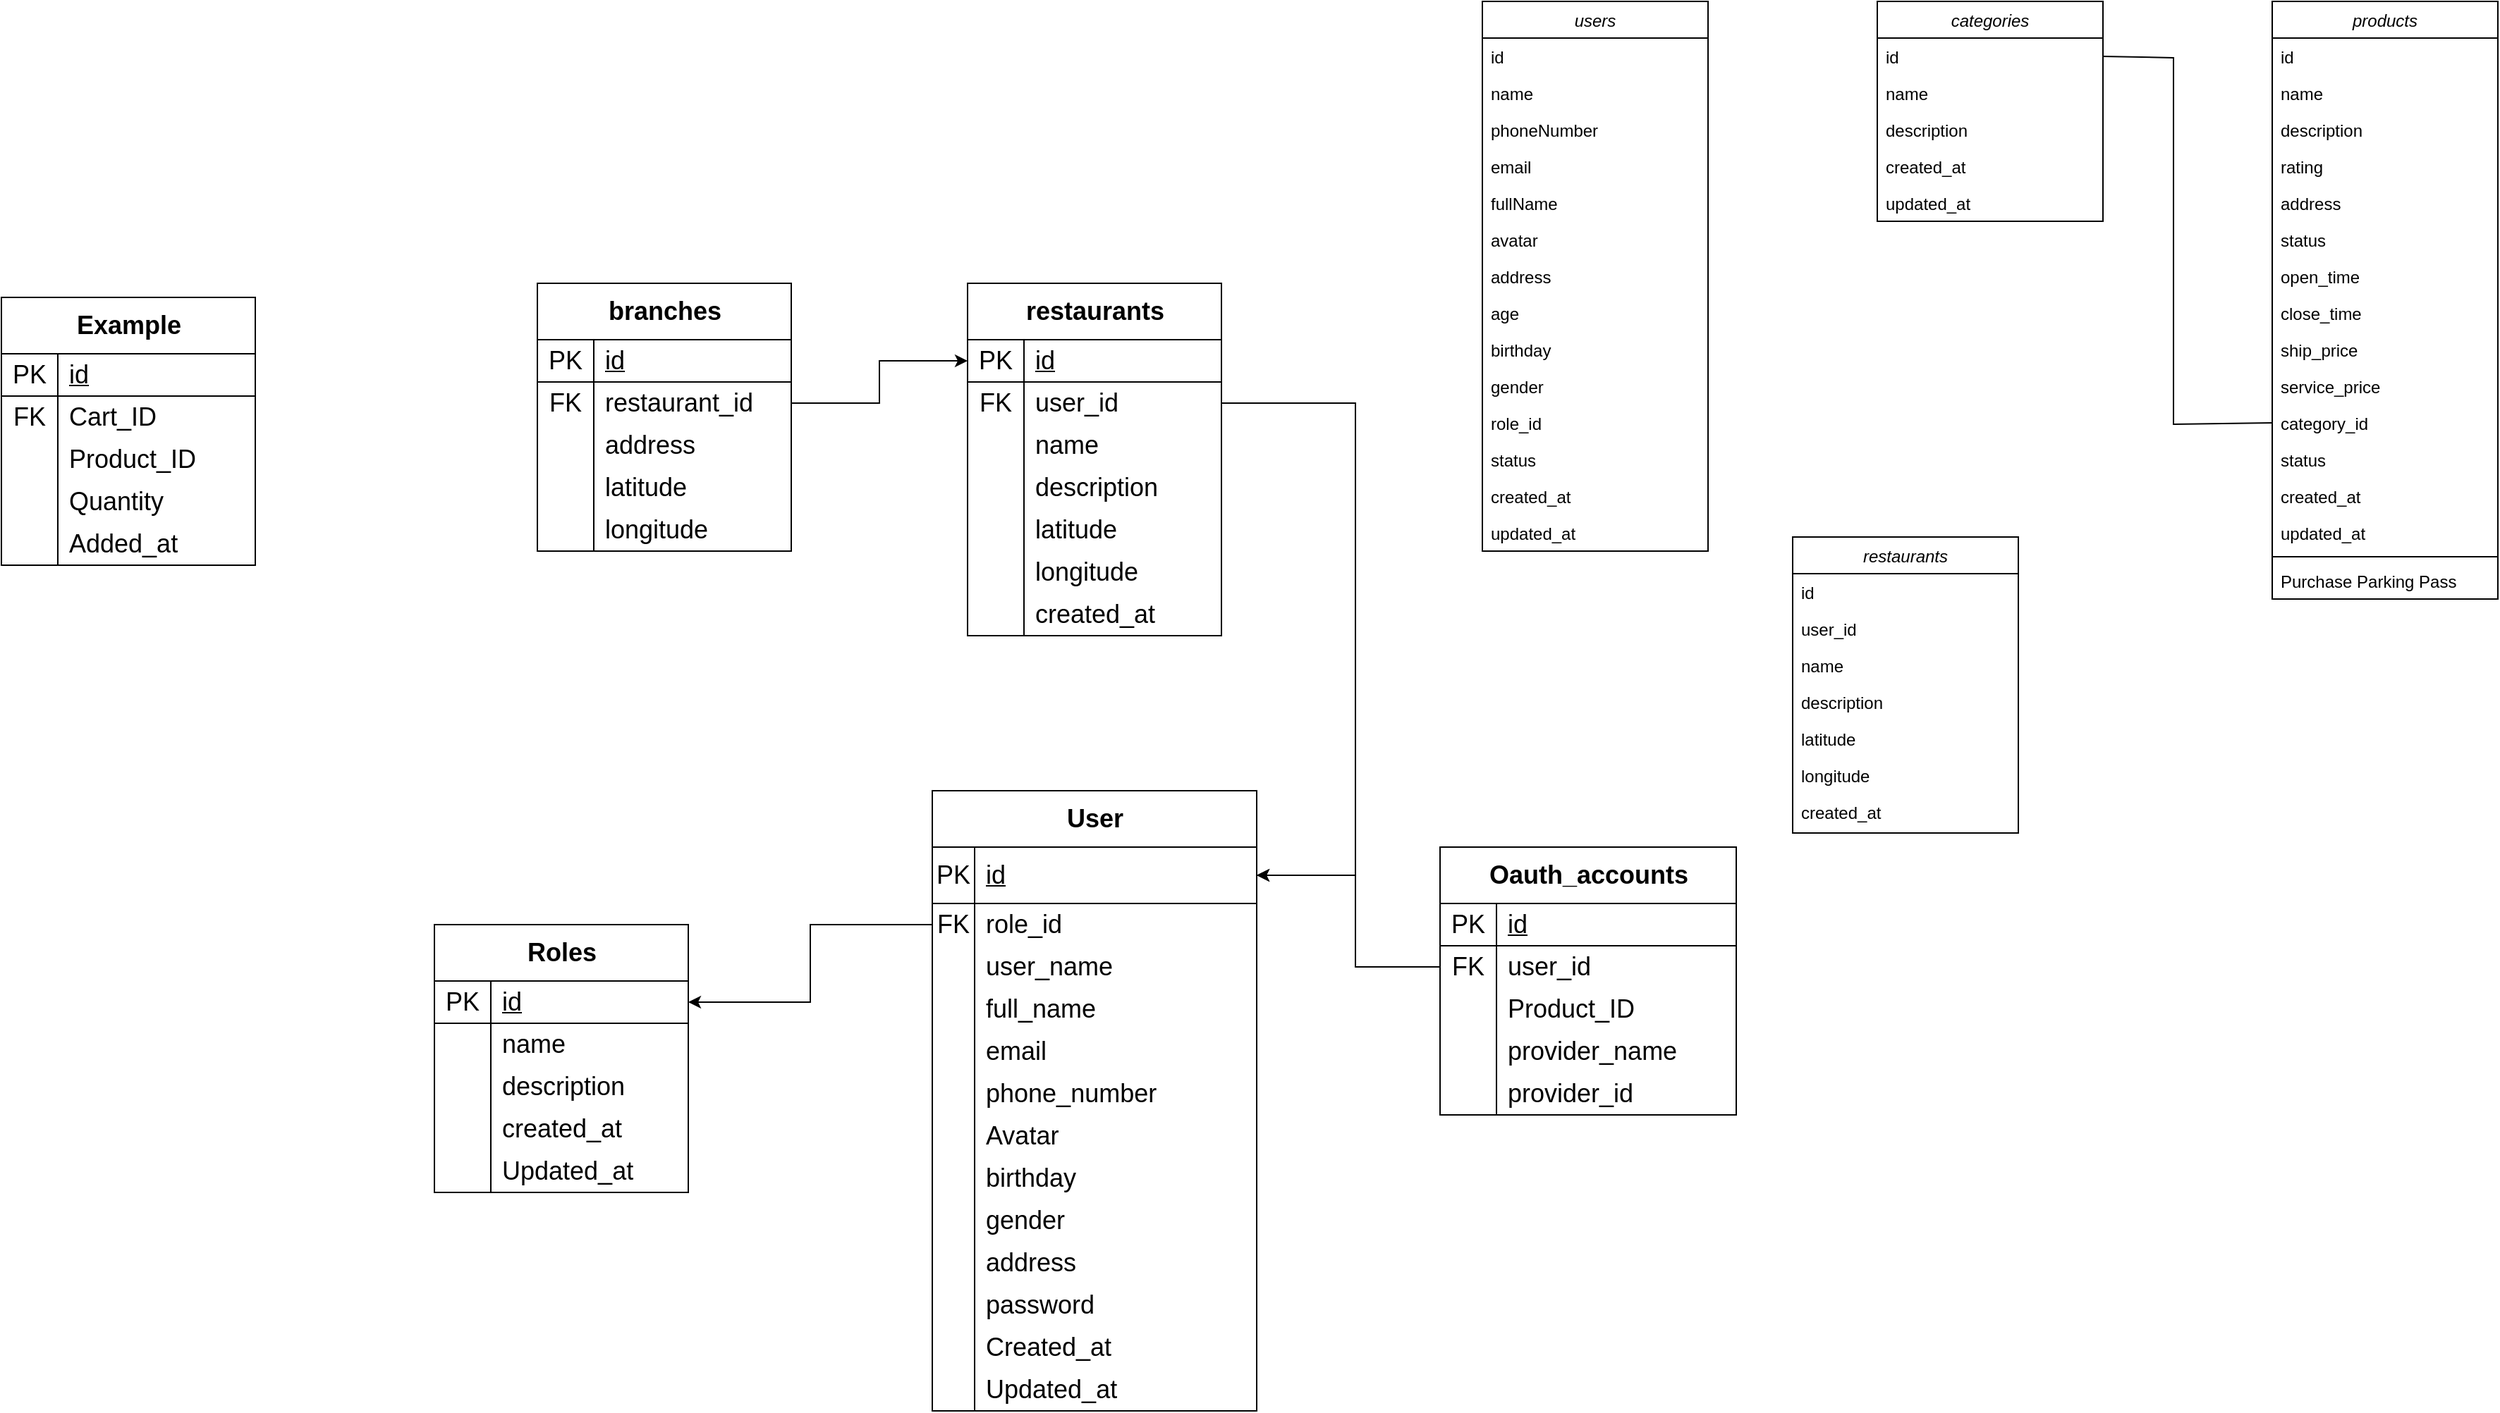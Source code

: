 <mxfile version="26.1.0">
  <diagram id="C5RBs43oDa-KdzZeNtuy" name="Page-1">
    <mxGraphModel dx="2739" dy="1029" grid="1" gridSize="10" guides="1" tooltips="1" connect="1" arrows="1" fold="1" page="1" pageScale="1" pageWidth="827" pageHeight="1169" math="0" shadow="0">
      <root>
        <mxCell id="WIyWlLk6GJQsqaUBKTNV-0" />
        <mxCell id="WIyWlLk6GJQsqaUBKTNV-1" parent="WIyWlLk6GJQsqaUBKTNV-0" />
        <mxCell id="gdVN7yan0BjnN_KAf-kx-30" value="categories" style="swimlane;fontStyle=2;align=center;verticalAlign=top;childLayout=stackLayout;horizontal=1;startSize=26;horizontalStack=0;resizeParent=1;resizeLast=0;collapsible=1;marginBottom=0;rounded=0;shadow=0;strokeWidth=1;" parent="WIyWlLk6GJQsqaUBKTNV-1" vertex="1">
          <mxGeometry x="520" y="80" width="160" height="156" as="geometry">
            <mxRectangle x="230" y="140" width="160" height="26" as="alternateBounds" />
          </mxGeometry>
        </mxCell>
        <mxCell id="gdVN7yan0BjnN_KAf-kx-31" value="id" style="text;align=left;verticalAlign=top;spacingLeft=4;spacingRight=4;overflow=hidden;rotatable=0;points=[[0,0.5],[1,0.5]];portConstraint=eastwest;" parent="gdVN7yan0BjnN_KAf-kx-30" vertex="1">
          <mxGeometry y="26" width="160" height="26" as="geometry" />
        </mxCell>
        <mxCell id="gdVN7yan0BjnN_KAf-kx-32" value="name" style="text;align=left;verticalAlign=top;spacingLeft=4;spacingRight=4;overflow=hidden;rotatable=0;points=[[0,0.5],[1,0.5]];portConstraint=eastwest;rounded=0;shadow=0;html=0;" parent="gdVN7yan0BjnN_KAf-kx-30" vertex="1">
          <mxGeometry y="52" width="160" height="26" as="geometry" />
        </mxCell>
        <mxCell id="gdVN7yan0BjnN_KAf-kx-33" value="description" style="text;align=left;verticalAlign=top;spacingLeft=4;spacingRight=4;overflow=hidden;rotatable=0;points=[[0,0.5],[1,0.5]];portConstraint=eastwest;" parent="gdVN7yan0BjnN_KAf-kx-30" vertex="1">
          <mxGeometry y="78" width="160" height="26" as="geometry" />
        </mxCell>
        <mxCell id="gdVN7yan0BjnN_KAf-kx-34" value="created_at" style="text;align=left;verticalAlign=top;spacingLeft=4;spacingRight=4;overflow=hidden;rotatable=0;points=[[0,0.5],[1,0.5]];portConstraint=eastwest;" parent="gdVN7yan0BjnN_KAf-kx-30" vertex="1">
          <mxGeometry y="104" width="160" height="26" as="geometry" />
        </mxCell>
        <mxCell id="gdVN7yan0BjnN_KAf-kx-35" value="updated_at" style="text;align=left;verticalAlign=top;spacingLeft=4;spacingRight=4;overflow=hidden;rotatable=0;points=[[0,0.5],[1,0.5]];portConstraint=eastwest;" parent="gdVN7yan0BjnN_KAf-kx-30" vertex="1">
          <mxGeometry y="130" width="160" height="26" as="geometry" />
        </mxCell>
        <mxCell id="gdVN7yan0BjnN_KAf-kx-42" value="products" style="swimlane;fontStyle=2;align=center;verticalAlign=top;childLayout=stackLayout;horizontal=1;startSize=26;horizontalStack=0;resizeParent=1;resizeLast=0;collapsible=1;marginBottom=0;rounded=0;shadow=0;strokeWidth=1;whiteSpace=wrap;" parent="WIyWlLk6GJQsqaUBKTNV-1" vertex="1">
          <mxGeometry x="800" y="80" width="160" height="424" as="geometry">
            <mxRectangle x="230" y="140" width="160" height="26" as="alternateBounds" />
          </mxGeometry>
        </mxCell>
        <mxCell id="gdVN7yan0BjnN_KAf-kx-59" value="id" style="text;align=left;verticalAlign=top;spacingLeft=4;spacingRight=4;overflow=hidden;rotatable=0;points=[[0,0.5],[1,0.5]];portConstraint=eastwest;" parent="gdVN7yan0BjnN_KAf-kx-42" vertex="1">
          <mxGeometry y="26" width="160" height="26" as="geometry" />
        </mxCell>
        <mxCell id="gdVN7yan0BjnN_KAf-kx-43" value="name" style="text;align=left;verticalAlign=top;spacingLeft=4;spacingRight=4;overflow=hidden;rotatable=0;points=[[0,0.5],[1,0.5]];portConstraint=eastwest;" parent="gdVN7yan0BjnN_KAf-kx-42" vertex="1">
          <mxGeometry y="52" width="160" height="26" as="geometry" />
        </mxCell>
        <mxCell id="gdVN7yan0BjnN_KAf-kx-44" value="description" style="text;align=left;verticalAlign=top;spacingLeft=4;spacingRight=4;overflow=hidden;rotatable=0;points=[[0,0.5],[1,0.5]];portConstraint=eastwest;rounded=0;shadow=0;html=0;" parent="gdVN7yan0BjnN_KAf-kx-42" vertex="1">
          <mxGeometry y="78" width="160" height="26" as="geometry" />
        </mxCell>
        <mxCell id="gdVN7yan0BjnN_KAf-kx-45" value="rating" style="text;align=left;verticalAlign=top;spacingLeft=4;spacingRight=4;overflow=hidden;rotatable=0;points=[[0,0.5],[1,0.5]];portConstraint=eastwest;rounded=0;shadow=0;html=0;" parent="gdVN7yan0BjnN_KAf-kx-42" vertex="1">
          <mxGeometry y="104" width="160" height="26" as="geometry" />
        </mxCell>
        <mxCell id="gdVN7yan0BjnN_KAf-kx-46" value="address" style="text;align=left;verticalAlign=top;spacingLeft=4;spacingRight=4;overflow=hidden;rotatable=0;points=[[0,0.5],[1,0.5]];portConstraint=eastwest;rounded=0;shadow=0;html=0;" parent="gdVN7yan0BjnN_KAf-kx-42" vertex="1">
          <mxGeometry y="130" width="160" height="26" as="geometry" />
        </mxCell>
        <mxCell id="gdVN7yan0BjnN_KAf-kx-47" value="status" style="text;align=left;verticalAlign=top;spacingLeft=4;spacingRight=4;overflow=hidden;rotatable=0;points=[[0,0.5],[1,0.5]];portConstraint=eastwest;rounded=0;shadow=0;html=0;" parent="gdVN7yan0BjnN_KAf-kx-42" vertex="1">
          <mxGeometry y="156" width="160" height="26" as="geometry" />
        </mxCell>
        <mxCell id="gdVN7yan0BjnN_KAf-kx-48" value="open_time" style="text;align=left;verticalAlign=top;spacingLeft=4;spacingRight=4;overflow=hidden;rotatable=0;points=[[0,0.5],[1,0.5]];portConstraint=eastwest;rounded=0;shadow=0;html=0;" parent="gdVN7yan0BjnN_KAf-kx-42" vertex="1">
          <mxGeometry y="182" width="160" height="26" as="geometry" />
        </mxCell>
        <mxCell id="gdVN7yan0BjnN_KAf-kx-49" value="close_time" style="text;align=left;verticalAlign=top;spacingLeft=4;spacingRight=4;overflow=hidden;rotatable=0;points=[[0,0.5],[1,0.5]];portConstraint=eastwest;" parent="gdVN7yan0BjnN_KAf-kx-42" vertex="1">
          <mxGeometry y="208" width="160" height="26" as="geometry" />
        </mxCell>
        <mxCell id="gdVN7yan0BjnN_KAf-kx-50" value="ship_price" style="text;align=left;verticalAlign=top;spacingLeft=4;spacingRight=4;overflow=hidden;rotatable=0;points=[[0,0.5],[1,0.5]];portConstraint=eastwest;" parent="gdVN7yan0BjnN_KAf-kx-42" vertex="1">
          <mxGeometry y="234" width="160" height="26" as="geometry" />
        </mxCell>
        <mxCell id="gdVN7yan0BjnN_KAf-kx-51" value="service_price" style="text;align=left;verticalAlign=top;spacingLeft=4;spacingRight=4;overflow=hidden;rotatable=0;points=[[0,0.5],[1,0.5]];portConstraint=eastwest;" parent="gdVN7yan0BjnN_KAf-kx-42" vertex="1">
          <mxGeometry y="260" width="160" height="26" as="geometry" />
        </mxCell>
        <mxCell id="gdVN7yan0BjnN_KAf-kx-52" value="category_id" style="text;align=left;verticalAlign=top;spacingLeft=4;spacingRight=4;overflow=hidden;rotatable=0;points=[[0,0.5],[1,0.5]];portConstraint=eastwest;" parent="gdVN7yan0BjnN_KAf-kx-42" vertex="1">
          <mxGeometry y="286" width="160" height="26" as="geometry" />
        </mxCell>
        <mxCell id="gdVN7yan0BjnN_KAf-kx-53" value="status" style="text;align=left;verticalAlign=top;spacingLeft=4;spacingRight=4;overflow=hidden;rotatable=0;points=[[0,0.5],[1,0.5]];portConstraint=eastwest;" parent="gdVN7yan0BjnN_KAf-kx-42" vertex="1">
          <mxGeometry y="312" width="160" height="26" as="geometry" />
        </mxCell>
        <mxCell id="gdVN7yan0BjnN_KAf-kx-54" value="created_at" style="text;align=left;verticalAlign=top;spacingLeft=4;spacingRight=4;overflow=hidden;rotatable=0;points=[[0,0.5],[1,0.5]];portConstraint=eastwest;" parent="gdVN7yan0BjnN_KAf-kx-42" vertex="1">
          <mxGeometry y="338" width="160" height="26" as="geometry" />
        </mxCell>
        <mxCell id="gdVN7yan0BjnN_KAf-kx-55" value="updated_at" style="text;align=left;verticalAlign=top;spacingLeft=4;spacingRight=4;overflow=hidden;rotatable=0;points=[[0,0.5],[1,0.5]];portConstraint=eastwest;" parent="gdVN7yan0BjnN_KAf-kx-42" vertex="1">
          <mxGeometry y="364" width="160" height="26" as="geometry" />
        </mxCell>
        <mxCell id="gdVN7yan0BjnN_KAf-kx-56" value="" style="line;html=1;strokeWidth=1;align=left;verticalAlign=middle;spacingTop=-1;spacingLeft=3;spacingRight=3;rotatable=0;labelPosition=right;points=[];portConstraint=eastwest;" parent="gdVN7yan0BjnN_KAf-kx-42" vertex="1">
          <mxGeometry y="390" width="160" height="8" as="geometry" />
        </mxCell>
        <mxCell id="gdVN7yan0BjnN_KAf-kx-57" value="Purchase Parking Pass" style="text;align=left;verticalAlign=top;spacingLeft=4;spacingRight=4;overflow=hidden;rotatable=0;points=[[0,0.5],[1,0.5]];portConstraint=eastwest;" parent="gdVN7yan0BjnN_KAf-kx-42" vertex="1">
          <mxGeometry y="398" width="160" height="26" as="geometry" />
        </mxCell>
        <mxCell id="gdVN7yan0BjnN_KAf-kx-60" value="restaurants" style="swimlane;fontStyle=2;align=center;verticalAlign=top;childLayout=stackLayout;horizontal=1;startSize=26;horizontalStack=0;resizeParent=1;resizeLast=0;collapsible=1;marginBottom=0;rounded=0;shadow=0;strokeWidth=1;" parent="WIyWlLk6GJQsqaUBKTNV-1" vertex="1">
          <mxGeometry x="460" y="460" width="160" height="210" as="geometry">
            <mxRectangle x="230" y="140" width="160" height="26" as="alternateBounds" />
          </mxGeometry>
        </mxCell>
        <mxCell id="gdVN7yan0BjnN_KAf-kx-61" value="id" style="text;align=left;verticalAlign=top;spacingLeft=4;spacingRight=4;overflow=hidden;rotatable=0;points=[[0,0.5],[1,0.5]];portConstraint=eastwest;" parent="gdVN7yan0BjnN_KAf-kx-60" vertex="1">
          <mxGeometry y="26" width="160" height="26" as="geometry" />
        </mxCell>
        <mxCell id="gdVN7yan0BjnN_KAf-kx-62" value="user_id" style="text;align=left;verticalAlign=top;spacingLeft=4;spacingRight=4;overflow=hidden;rotatable=0;points=[[0,0.5],[1,0.5]];portConstraint=eastwest;" parent="gdVN7yan0BjnN_KAf-kx-60" vertex="1">
          <mxGeometry y="52" width="160" height="26" as="geometry" />
        </mxCell>
        <mxCell id="gdVN7yan0BjnN_KAf-kx-63" value="name" style="text;align=left;verticalAlign=top;spacingLeft=4;spacingRight=4;overflow=hidden;rotatable=0;points=[[0,0.5],[1,0.5]];portConstraint=eastwest;rounded=0;shadow=0;html=0;" parent="gdVN7yan0BjnN_KAf-kx-60" vertex="1">
          <mxGeometry y="78" width="160" height="26" as="geometry" />
        </mxCell>
        <mxCell id="gdVN7yan0BjnN_KAf-kx-64" value="description" style="text;align=left;verticalAlign=top;spacingLeft=4;spacingRight=4;overflow=hidden;rotatable=0;points=[[0,0.5],[1,0.5]];portConstraint=eastwest;rounded=0;shadow=0;html=0;" parent="gdVN7yan0BjnN_KAf-kx-60" vertex="1">
          <mxGeometry y="104" width="160" height="26" as="geometry" />
        </mxCell>
        <mxCell id="gdVN7yan0BjnN_KAf-kx-65" value="latitude" style="text;align=left;verticalAlign=top;spacingLeft=4;spacingRight=4;overflow=hidden;rotatable=0;points=[[0,0.5],[1,0.5]];portConstraint=eastwest;rounded=0;shadow=0;html=0;" parent="gdVN7yan0BjnN_KAf-kx-60" vertex="1">
          <mxGeometry y="130" width="160" height="26" as="geometry" />
        </mxCell>
        <mxCell id="gdVN7yan0BjnN_KAf-kx-66" value="longitude" style="text;align=left;verticalAlign=top;spacingLeft=4;spacingRight=4;overflow=hidden;rotatable=0;points=[[0,0.5],[1,0.5]];portConstraint=eastwest;rounded=0;shadow=0;html=0;" parent="gdVN7yan0BjnN_KAf-kx-60" vertex="1">
          <mxGeometry y="156" width="160" height="26" as="geometry" />
        </mxCell>
        <mxCell id="gdVN7yan0BjnN_KAf-kx-73" value="created_at" style="text;align=left;verticalAlign=top;spacingLeft=4;spacingRight=4;overflow=hidden;rotatable=0;points=[[0,0.5],[1,0.5]];portConstraint=eastwest;" parent="gdVN7yan0BjnN_KAf-kx-60" vertex="1">
          <mxGeometry y="182" width="160" height="26" as="geometry" />
        </mxCell>
        <mxCell id="gdVN7yan0BjnN_KAf-kx-77" value="users" style="swimlane;fontStyle=2;align=center;verticalAlign=top;childLayout=stackLayout;horizontal=1;startSize=26;horizontalStack=0;resizeParent=1;resizeLast=0;collapsible=1;marginBottom=0;rounded=0;shadow=0;strokeWidth=1;" parent="WIyWlLk6GJQsqaUBKTNV-1" vertex="1">
          <mxGeometry x="240" y="80" width="160" height="390" as="geometry">
            <mxRectangle x="230" y="140" width="160" height="26" as="alternateBounds" />
          </mxGeometry>
        </mxCell>
        <mxCell id="gdVN7yan0BjnN_KAf-kx-78" value="id" style="text;align=left;verticalAlign=top;spacingLeft=4;spacingRight=4;overflow=hidden;rotatable=0;points=[[0,0.5],[1,0.5]];portConstraint=eastwest;" parent="gdVN7yan0BjnN_KAf-kx-77" vertex="1">
          <mxGeometry y="26" width="160" height="26" as="geometry" />
        </mxCell>
        <mxCell id="gdVN7yan0BjnN_KAf-kx-79" value="name" style="text;align=left;verticalAlign=top;spacingLeft=4;spacingRight=4;overflow=hidden;rotatable=0;points=[[0,0.5],[1,0.5]];portConstraint=eastwest;" parent="gdVN7yan0BjnN_KAf-kx-77" vertex="1">
          <mxGeometry y="52" width="160" height="26" as="geometry" />
        </mxCell>
        <mxCell id="gdVN7yan0BjnN_KAf-kx-80" value="phoneNumber" style="text;align=left;verticalAlign=top;spacingLeft=4;spacingRight=4;overflow=hidden;rotatable=0;points=[[0,0.5],[1,0.5]];portConstraint=eastwest;rounded=0;shadow=0;html=0;" parent="gdVN7yan0BjnN_KAf-kx-77" vertex="1">
          <mxGeometry y="78" width="160" height="26" as="geometry" />
        </mxCell>
        <mxCell id="gdVN7yan0BjnN_KAf-kx-81" value="email" style="text;align=left;verticalAlign=top;spacingLeft=4;spacingRight=4;overflow=hidden;rotatable=0;points=[[0,0.5],[1,0.5]];portConstraint=eastwest;rounded=0;shadow=0;html=0;" parent="gdVN7yan0BjnN_KAf-kx-77" vertex="1">
          <mxGeometry y="104" width="160" height="26" as="geometry" />
        </mxCell>
        <mxCell id="gdVN7yan0BjnN_KAf-kx-82" value="fullName" style="text;align=left;verticalAlign=top;spacingLeft=4;spacingRight=4;overflow=hidden;rotatable=0;points=[[0,0.5],[1,0.5]];portConstraint=eastwest;rounded=0;shadow=0;html=0;" parent="gdVN7yan0BjnN_KAf-kx-77" vertex="1">
          <mxGeometry y="130" width="160" height="26" as="geometry" />
        </mxCell>
        <mxCell id="gdVN7yan0BjnN_KAf-kx-83" value="avatar" style="text;align=left;verticalAlign=top;spacingLeft=4;spacingRight=4;overflow=hidden;rotatable=0;points=[[0,0.5],[1,0.5]];portConstraint=eastwest;rounded=0;shadow=0;html=0;" parent="gdVN7yan0BjnN_KAf-kx-77" vertex="1">
          <mxGeometry y="156" width="160" height="26" as="geometry" />
        </mxCell>
        <mxCell id="gdVN7yan0BjnN_KAf-kx-84" value="address" style="text;align=left;verticalAlign=top;spacingLeft=4;spacingRight=4;overflow=hidden;rotatable=0;points=[[0,0.5],[1,0.5]];portConstraint=eastwest;rounded=0;shadow=0;html=0;" parent="gdVN7yan0BjnN_KAf-kx-77" vertex="1">
          <mxGeometry y="182" width="160" height="26" as="geometry" />
        </mxCell>
        <mxCell id="gdVN7yan0BjnN_KAf-kx-85" value="age" style="text;align=left;verticalAlign=top;spacingLeft=4;spacingRight=4;overflow=hidden;rotatable=0;points=[[0,0.5],[1,0.5]];portConstraint=eastwest;" parent="gdVN7yan0BjnN_KAf-kx-77" vertex="1">
          <mxGeometry y="208" width="160" height="26" as="geometry" />
        </mxCell>
        <mxCell id="gdVN7yan0BjnN_KAf-kx-86" value="birthday" style="text;align=left;verticalAlign=top;spacingLeft=4;spacingRight=4;overflow=hidden;rotatable=0;points=[[0,0.5],[1,0.5]];portConstraint=eastwest;" parent="gdVN7yan0BjnN_KAf-kx-77" vertex="1">
          <mxGeometry y="234" width="160" height="26" as="geometry" />
        </mxCell>
        <mxCell id="gdVN7yan0BjnN_KAf-kx-87" value="gender" style="text;align=left;verticalAlign=top;spacingLeft=4;spacingRight=4;overflow=hidden;rotatable=0;points=[[0,0.5],[1,0.5]];portConstraint=eastwest;" parent="gdVN7yan0BjnN_KAf-kx-77" vertex="1">
          <mxGeometry y="260" width="160" height="26" as="geometry" />
        </mxCell>
        <mxCell id="gdVN7yan0BjnN_KAf-kx-88" value="role_id" style="text;align=left;verticalAlign=top;spacingLeft=4;spacingRight=4;overflow=hidden;rotatable=0;points=[[0,0.5],[1,0.5]];portConstraint=eastwest;" parent="gdVN7yan0BjnN_KAf-kx-77" vertex="1">
          <mxGeometry y="286" width="160" height="26" as="geometry" />
        </mxCell>
        <mxCell id="gdVN7yan0BjnN_KAf-kx-89" value="status" style="text;align=left;verticalAlign=top;spacingLeft=4;spacingRight=4;overflow=hidden;rotatable=0;points=[[0,0.5],[1,0.5]];portConstraint=eastwest;" parent="gdVN7yan0BjnN_KAf-kx-77" vertex="1">
          <mxGeometry y="312" width="160" height="26" as="geometry" />
        </mxCell>
        <mxCell id="gdVN7yan0BjnN_KAf-kx-90" value="created_at" style="text;align=left;verticalAlign=top;spacingLeft=4;spacingRight=4;overflow=hidden;rotatable=0;points=[[0,0.5],[1,0.5]];portConstraint=eastwest;" parent="gdVN7yan0BjnN_KAf-kx-77" vertex="1">
          <mxGeometry y="338" width="160" height="26" as="geometry" />
        </mxCell>
        <mxCell id="gdVN7yan0BjnN_KAf-kx-91" value="updated_at" style="text;align=left;verticalAlign=top;spacingLeft=4;spacingRight=4;overflow=hidden;rotatable=0;points=[[0,0.5],[1,0.5]];portConstraint=eastwest;" parent="gdVN7yan0BjnN_KAf-kx-77" vertex="1">
          <mxGeometry y="364" width="160" height="26" as="geometry" />
        </mxCell>
        <mxCell id="gdVN7yan0BjnN_KAf-kx-94" value="" style="endArrow=none;html=1;rounded=0;exitX=1;exitY=0.5;exitDx=0;exitDy=0;entryX=0;entryY=0.5;entryDx=0;entryDy=0;" parent="WIyWlLk6GJQsqaUBKTNV-1" source="gdVN7yan0BjnN_KAf-kx-31" target="gdVN7yan0BjnN_KAf-kx-52" edge="1">
          <mxGeometry width="50" height="50" relative="1" as="geometry">
            <mxPoint x="710" y="350" as="sourcePoint" />
            <mxPoint x="760" y="300" as="targetPoint" />
            <Array as="points">
              <mxPoint x="730" y="120" />
              <mxPoint x="730" y="380" />
            </Array>
          </mxGeometry>
        </mxCell>
        <mxCell id="a3b0M-JwFqGPI_GB6F40-0" value="&lt;b&gt;Example&lt;/b&gt;" style="shape=table;startSize=40;container=1;collapsible=1;childLayout=tableLayout;fixedRows=1;rowLines=0;fontStyle=0;align=center;resizeLast=1;html=1;strokeWidth=1;fontSize=18;" vertex="1" parent="WIyWlLk6GJQsqaUBKTNV-1">
          <mxGeometry x="-810" y="290" width="180" height="190" as="geometry" />
        </mxCell>
        <mxCell id="a3b0M-JwFqGPI_GB6F40-1" value="" style="shape=tableRow;horizontal=0;startSize=0;swimlaneHead=0;swimlaneBody=0;fillColor=none;collapsible=0;dropTarget=0;points=[[0,0.5],[1,0.5]];portConstraint=eastwest;top=0;left=0;right=0;bottom=1;fontStyle=0;strokeWidth=1;fontSize=18;" vertex="1" parent="a3b0M-JwFqGPI_GB6F40-0">
          <mxGeometry y="40" width="180" height="30" as="geometry" />
        </mxCell>
        <mxCell id="a3b0M-JwFqGPI_GB6F40-2" value="PK" style="shape=partialRectangle;connectable=0;fillColor=none;top=0;left=0;bottom=0;right=0;fontStyle=0;overflow=hidden;whiteSpace=wrap;html=1;strokeWidth=1;fontSize=18;" vertex="1" parent="a3b0M-JwFqGPI_GB6F40-1">
          <mxGeometry width="40" height="30" as="geometry">
            <mxRectangle width="40" height="30" as="alternateBounds" />
          </mxGeometry>
        </mxCell>
        <mxCell id="a3b0M-JwFqGPI_GB6F40-3" value="id" style="shape=partialRectangle;connectable=0;fillColor=none;top=0;left=0;bottom=0;right=0;align=left;spacingLeft=6;fontStyle=4;overflow=hidden;whiteSpace=wrap;html=1;strokeWidth=1;fontSize=18;" vertex="1" parent="a3b0M-JwFqGPI_GB6F40-1">
          <mxGeometry x="40" width="140" height="30" as="geometry">
            <mxRectangle width="140" height="30" as="alternateBounds" />
          </mxGeometry>
        </mxCell>
        <mxCell id="a3b0M-JwFqGPI_GB6F40-4" value="" style="shape=tableRow;horizontal=0;startSize=0;swimlaneHead=0;swimlaneBody=0;fillColor=none;collapsible=0;dropTarget=0;points=[[0,0.5],[1,0.5]];portConstraint=eastwest;top=0;left=0;right=0;bottom=0;fontStyle=0;strokeWidth=1;fontSize=18;" vertex="1" parent="a3b0M-JwFqGPI_GB6F40-0">
          <mxGeometry y="70" width="180" height="30" as="geometry" />
        </mxCell>
        <mxCell id="a3b0M-JwFqGPI_GB6F40-5" value="FK" style="shape=partialRectangle;connectable=0;fillColor=none;top=0;left=0;bottom=0;right=0;editable=1;overflow=hidden;whiteSpace=wrap;html=1;fontStyle=0;strokeWidth=1;fontSize=18;" vertex="1" parent="a3b0M-JwFqGPI_GB6F40-4">
          <mxGeometry width="40" height="30" as="geometry">
            <mxRectangle width="40" height="30" as="alternateBounds" />
          </mxGeometry>
        </mxCell>
        <mxCell id="a3b0M-JwFqGPI_GB6F40-6" value="Cart_ID" style="shape=partialRectangle;connectable=0;fillColor=none;top=0;left=0;bottom=0;right=0;align=left;spacingLeft=6;overflow=hidden;whiteSpace=wrap;html=1;fontStyle=0;strokeWidth=1;fontSize=18;" vertex="1" parent="a3b0M-JwFqGPI_GB6F40-4">
          <mxGeometry x="40" width="140" height="30" as="geometry">
            <mxRectangle width="140" height="30" as="alternateBounds" />
          </mxGeometry>
        </mxCell>
        <mxCell id="a3b0M-JwFqGPI_GB6F40-7" value="" style="shape=tableRow;horizontal=0;startSize=0;swimlaneHead=0;swimlaneBody=0;fillColor=none;collapsible=0;dropTarget=0;points=[[0,0.5],[1,0.5]];portConstraint=eastwest;top=0;left=0;right=0;bottom=0;fontStyle=0;strokeWidth=1;fontSize=18;" vertex="1" parent="a3b0M-JwFqGPI_GB6F40-0">
          <mxGeometry y="100" width="180" height="30" as="geometry" />
        </mxCell>
        <mxCell id="a3b0M-JwFqGPI_GB6F40-8" value="" style="shape=partialRectangle;connectable=0;fillColor=none;top=0;left=0;bottom=0;right=0;editable=1;overflow=hidden;whiteSpace=wrap;html=1;fontStyle=0;strokeWidth=1;fontSize=18;" vertex="1" parent="a3b0M-JwFqGPI_GB6F40-7">
          <mxGeometry width="40" height="30" as="geometry">
            <mxRectangle width="40" height="30" as="alternateBounds" />
          </mxGeometry>
        </mxCell>
        <mxCell id="a3b0M-JwFqGPI_GB6F40-9" value="Product_ID" style="shape=partialRectangle;connectable=0;fillColor=none;top=0;left=0;bottom=0;right=0;align=left;spacingLeft=6;overflow=hidden;whiteSpace=wrap;html=1;fontStyle=0;strokeWidth=1;fontSize=18;" vertex="1" parent="a3b0M-JwFqGPI_GB6F40-7">
          <mxGeometry x="40" width="140" height="30" as="geometry">
            <mxRectangle width="140" height="30" as="alternateBounds" />
          </mxGeometry>
        </mxCell>
        <mxCell id="a3b0M-JwFqGPI_GB6F40-10" value="" style="shape=tableRow;horizontal=0;startSize=0;swimlaneHead=0;swimlaneBody=0;fillColor=none;collapsible=0;dropTarget=0;points=[[0,0.5],[1,0.5]];portConstraint=eastwest;top=0;left=0;right=0;bottom=0;fontStyle=0;strokeWidth=1;fontSize=18;" vertex="1" parent="a3b0M-JwFqGPI_GB6F40-0">
          <mxGeometry y="130" width="180" height="30" as="geometry" />
        </mxCell>
        <mxCell id="a3b0M-JwFqGPI_GB6F40-11" value="" style="shape=partialRectangle;connectable=0;fillColor=none;top=0;left=0;bottom=0;right=0;editable=1;overflow=hidden;whiteSpace=wrap;html=1;fontStyle=0;strokeWidth=1;fontSize=18;" vertex="1" parent="a3b0M-JwFqGPI_GB6F40-10">
          <mxGeometry width="40" height="30" as="geometry">
            <mxRectangle width="40" height="30" as="alternateBounds" />
          </mxGeometry>
        </mxCell>
        <mxCell id="a3b0M-JwFqGPI_GB6F40-12" value="Quantity" style="shape=partialRectangle;connectable=0;fillColor=none;top=0;left=0;bottom=0;right=0;align=left;spacingLeft=6;overflow=hidden;whiteSpace=wrap;html=1;fontStyle=0;strokeWidth=1;fontSize=18;" vertex="1" parent="a3b0M-JwFqGPI_GB6F40-10">
          <mxGeometry x="40" width="140" height="30" as="geometry">
            <mxRectangle width="140" height="30" as="alternateBounds" />
          </mxGeometry>
        </mxCell>
        <mxCell id="a3b0M-JwFqGPI_GB6F40-13" value="" style="shape=tableRow;horizontal=0;startSize=0;swimlaneHead=0;swimlaneBody=0;fillColor=none;collapsible=0;dropTarget=0;points=[[0,0.5],[1,0.5]];portConstraint=eastwest;top=0;left=0;right=0;bottom=0;fontStyle=0;strokeWidth=1;fontSize=18;" vertex="1" parent="a3b0M-JwFqGPI_GB6F40-0">
          <mxGeometry y="160" width="180" height="30" as="geometry" />
        </mxCell>
        <mxCell id="a3b0M-JwFqGPI_GB6F40-14" value="" style="shape=partialRectangle;connectable=0;fillColor=none;top=0;left=0;bottom=0;right=0;editable=1;overflow=hidden;whiteSpace=wrap;html=1;fontStyle=0;strokeWidth=1;fontSize=18;" vertex="1" parent="a3b0M-JwFqGPI_GB6F40-13">
          <mxGeometry width="40" height="30" as="geometry">
            <mxRectangle width="40" height="30" as="alternateBounds" />
          </mxGeometry>
        </mxCell>
        <mxCell id="a3b0M-JwFqGPI_GB6F40-15" value="Added_at" style="shape=partialRectangle;connectable=0;fillColor=none;top=0;left=0;bottom=0;right=0;align=left;spacingLeft=6;overflow=hidden;whiteSpace=wrap;html=1;fontStyle=0;strokeWidth=1;fontSize=18;" vertex="1" parent="a3b0M-JwFqGPI_GB6F40-13">
          <mxGeometry x="40" width="140" height="30" as="geometry">
            <mxRectangle width="140" height="30" as="alternateBounds" />
          </mxGeometry>
        </mxCell>
        <mxCell id="a3b0M-JwFqGPI_GB6F40-16" value="&lt;b&gt;User&lt;/b&gt;" style="shape=table;startSize=40;container=1;collapsible=1;childLayout=tableLayout;fixedRows=1;rowLines=0;fontStyle=0;align=center;resizeLast=1;html=1;strokeWidth=1;fontSize=18;" vertex="1" parent="WIyWlLk6GJQsqaUBKTNV-1">
          <mxGeometry x="-150" y="640" width="230" height="440" as="geometry" />
        </mxCell>
        <mxCell id="a3b0M-JwFqGPI_GB6F40-17" value="" style="shape=tableRow;horizontal=0;startSize=0;swimlaneHead=0;swimlaneBody=0;fillColor=none;collapsible=0;dropTarget=0;points=[[0,0.5],[1,0.5]];portConstraint=eastwest;top=0;left=0;right=0;bottom=1;fontStyle=0;strokeWidth=1;fontSize=18;" vertex="1" parent="a3b0M-JwFqGPI_GB6F40-16">
          <mxGeometry y="40" width="230" height="40" as="geometry" />
        </mxCell>
        <mxCell id="a3b0M-JwFqGPI_GB6F40-18" value="PK" style="shape=partialRectangle;connectable=0;fillColor=none;top=0;left=0;bottom=0;right=0;fontStyle=0;overflow=hidden;whiteSpace=wrap;html=1;strokeWidth=1;fontSize=18;" vertex="1" parent="a3b0M-JwFqGPI_GB6F40-17">
          <mxGeometry width="30" height="40" as="geometry">
            <mxRectangle width="30" height="40" as="alternateBounds" />
          </mxGeometry>
        </mxCell>
        <mxCell id="a3b0M-JwFqGPI_GB6F40-19" value="id" style="shape=partialRectangle;connectable=0;fillColor=none;top=0;left=0;bottom=0;right=0;align=left;spacingLeft=6;fontStyle=4;overflow=hidden;whiteSpace=wrap;html=1;strokeWidth=1;fontSize=18;" vertex="1" parent="a3b0M-JwFqGPI_GB6F40-17">
          <mxGeometry x="30" width="200" height="40" as="geometry">
            <mxRectangle width="200" height="40" as="alternateBounds" />
          </mxGeometry>
        </mxCell>
        <mxCell id="a3b0M-JwFqGPI_GB6F40-20" value="" style="shape=tableRow;horizontal=0;startSize=0;swimlaneHead=0;swimlaneBody=0;fillColor=none;collapsible=0;dropTarget=0;points=[[0,0.5],[1,0.5]];portConstraint=eastwest;top=0;left=0;right=0;bottom=0;fontStyle=0;strokeWidth=1;fontSize=18;" vertex="1" parent="a3b0M-JwFqGPI_GB6F40-16">
          <mxGeometry y="80" width="230" height="30" as="geometry" />
        </mxCell>
        <mxCell id="a3b0M-JwFqGPI_GB6F40-21" value="FK" style="shape=partialRectangle;connectable=0;fillColor=none;top=0;left=0;bottom=0;right=0;editable=1;overflow=hidden;whiteSpace=wrap;html=1;fontStyle=0;strokeWidth=1;fontSize=18;" vertex="1" parent="a3b0M-JwFqGPI_GB6F40-20">
          <mxGeometry width="30" height="30" as="geometry">
            <mxRectangle width="30" height="30" as="alternateBounds" />
          </mxGeometry>
        </mxCell>
        <mxCell id="a3b0M-JwFqGPI_GB6F40-22" value="role_id" style="shape=partialRectangle;connectable=0;fillColor=none;top=0;left=0;bottom=0;right=0;align=left;spacingLeft=6;overflow=hidden;whiteSpace=wrap;html=1;fontStyle=0;strokeWidth=1;fontSize=18;" vertex="1" parent="a3b0M-JwFqGPI_GB6F40-20">
          <mxGeometry x="30" width="200" height="30" as="geometry">
            <mxRectangle width="200" height="30" as="alternateBounds" />
          </mxGeometry>
        </mxCell>
        <mxCell id="a3b0M-JwFqGPI_GB6F40-72" value="" style="shape=tableRow;horizontal=0;startSize=0;swimlaneHead=0;swimlaneBody=0;fillColor=none;collapsible=0;dropTarget=0;points=[[0,0.5],[1,0.5]];portConstraint=eastwest;top=0;left=0;right=0;bottom=0;fontStyle=0;strokeWidth=1;fontSize=18;" vertex="1" parent="a3b0M-JwFqGPI_GB6F40-16">
          <mxGeometry y="110" width="230" height="30" as="geometry" />
        </mxCell>
        <mxCell id="a3b0M-JwFqGPI_GB6F40-73" value="" style="shape=partialRectangle;connectable=0;fillColor=none;top=0;left=0;bottom=0;right=0;editable=1;overflow=hidden;whiteSpace=wrap;html=1;fontStyle=0;strokeWidth=1;fontSize=18;" vertex="1" parent="a3b0M-JwFqGPI_GB6F40-72">
          <mxGeometry width="30" height="30" as="geometry">
            <mxRectangle width="30" height="30" as="alternateBounds" />
          </mxGeometry>
        </mxCell>
        <mxCell id="a3b0M-JwFqGPI_GB6F40-74" value="user_name" style="shape=partialRectangle;connectable=0;fillColor=none;top=0;left=0;bottom=0;right=0;align=left;spacingLeft=6;overflow=hidden;whiteSpace=wrap;html=1;fontStyle=0;strokeWidth=1;fontSize=18;" vertex="1" parent="a3b0M-JwFqGPI_GB6F40-72">
          <mxGeometry x="30" width="200" height="30" as="geometry">
            <mxRectangle width="200" height="30" as="alternateBounds" />
          </mxGeometry>
        </mxCell>
        <mxCell id="a3b0M-JwFqGPI_GB6F40-23" value="" style="shape=tableRow;horizontal=0;startSize=0;swimlaneHead=0;swimlaneBody=0;fillColor=none;collapsible=0;dropTarget=0;points=[[0,0.5],[1,0.5]];portConstraint=eastwest;top=0;left=0;right=0;bottom=0;fontStyle=0;strokeWidth=1;fontSize=18;" vertex="1" parent="a3b0M-JwFqGPI_GB6F40-16">
          <mxGeometry y="140" width="230" height="30" as="geometry" />
        </mxCell>
        <mxCell id="a3b0M-JwFqGPI_GB6F40-24" value="" style="shape=partialRectangle;connectable=0;fillColor=none;top=0;left=0;bottom=0;right=0;editable=1;overflow=hidden;whiteSpace=wrap;html=1;fontStyle=0;strokeWidth=1;fontSize=18;" vertex="1" parent="a3b0M-JwFqGPI_GB6F40-23">
          <mxGeometry width="30" height="30" as="geometry">
            <mxRectangle width="30" height="30" as="alternateBounds" />
          </mxGeometry>
        </mxCell>
        <mxCell id="a3b0M-JwFqGPI_GB6F40-25" value="full_name" style="shape=partialRectangle;connectable=0;fillColor=none;top=0;left=0;bottom=0;right=0;align=left;spacingLeft=6;overflow=hidden;whiteSpace=wrap;html=1;fontStyle=0;strokeWidth=1;fontSize=18;" vertex="1" parent="a3b0M-JwFqGPI_GB6F40-23">
          <mxGeometry x="30" width="200" height="30" as="geometry">
            <mxRectangle width="200" height="30" as="alternateBounds" />
          </mxGeometry>
        </mxCell>
        <mxCell id="a3b0M-JwFqGPI_GB6F40-66" value="" style="shape=tableRow;horizontal=0;startSize=0;swimlaneHead=0;swimlaneBody=0;fillColor=none;collapsible=0;dropTarget=0;points=[[0,0.5],[1,0.5]];portConstraint=eastwest;top=0;left=0;right=0;bottom=0;fontStyle=0;strokeWidth=1;fontSize=18;" vertex="1" parent="a3b0M-JwFqGPI_GB6F40-16">
          <mxGeometry y="170" width="230" height="30" as="geometry" />
        </mxCell>
        <mxCell id="a3b0M-JwFqGPI_GB6F40-67" value="" style="shape=partialRectangle;connectable=0;fillColor=none;top=0;left=0;bottom=0;right=0;editable=1;overflow=hidden;whiteSpace=wrap;html=1;fontStyle=0;strokeWidth=1;fontSize=18;" vertex="1" parent="a3b0M-JwFqGPI_GB6F40-66">
          <mxGeometry width="30" height="30" as="geometry">
            <mxRectangle width="30" height="30" as="alternateBounds" />
          </mxGeometry>
        </mxCell>
        <mxCell id="a3b0M-JwFqGPI_GB6F40-68" value="email" style="shape=partialRectangle;connectable=0;fillColor=none;top=0;left=0;bottom=0;right=0;align=left;spacingLeft=6;overflow=hidden;whiteSpace=wrap;html=1;fontStyle=0;strokeWidth=1;fontSize=18;" vertex="1" parent="a3b0M-JwFqGPI_GB6F40-66">
          <mxGeometry x="30" width="200" height="30" as="geometry">
            <mxRectangle width="200" height="30" as="alternateBounds" />
          </mxGeometry>
        </mxCell>
        <mxCell id="a3b0M-JwFqGPI_GB6F40-26" value="" style="shape=tableRow;horizontal=0;startSize=0;swimlaneHead=0;swimlaneBody=0;fillColor=none;collapsible=0;dropTarget=0;points=[[0,0.5],[1,0.5]];portConstraint=eastwest;top=0;left=0;right=0;bottom=0;fontStyle=0;strokeWidth=1;fontSize=18;" vertex="1" parent="a3b0M-JwFqGPI_GB6F40-16">
          <mxGeometry y="200" width="230" height="30" as="geometry" />
        </mxCell>
        <mxCell id="a3b0M-JwFqGPI_GB6F40-27" value="" style="shape=partialRectangle;connectable=0;fillColor=none;top=0;left=0;bottom=0;right=0;editable=1;overflow=hidden;whiteSpace=wrap;html=1;fontStyle=0;strokeWidth=1;fontSize=18;" vertex="1" parent="a3b0M-JwFqGPI_GB6F40-26">
          <mxGeometry width="30" height="30" as="geometry">
            <mxRectangle width="30" height="30" as="alternateBounds" />
          </mxGeometry>
        </mxCell>
        <mxCell id="a3b0M-JwFqGPI_GB6F40-28" value="phone_number" style="shape=partialRectangle;connectable=0;fillColor=none;top=0;left=0;bottom=0;right=0;align=left;spacingLeft=6;overflow=hidden;whiteSpace=wrap;html=1;fontStyle=0;strokeWidth=1;fontSize=18;" vertex="1" parent="a3b0M-JwFqGPI_GB6F40-26">
          <mxGeometry x="30" width="200" height="30" as="geometry">
            <mxRectangle width="200" height="30" as="alternateBounds" />
          </mxGeometry>
        </mxCell>
        <mxCell id="a3b0M-JwFqGPI_GB6F40-29" value="" style="shape=tableRow;horizontal=0;startSize=0;swimlaneHead=0;swimlaneBody=0;fillColor=none;collapsible=0;dropTarget=0;points=[[0,0.5],[1,0.5]];portConstraint=eastwest;top=0;left=0;right=0;bottom=0;fontStyle=0;strokeWidth=1;fontSize=18;" vertex="1" parent="a3b0M-JwFqGPI_GB6F40-16">
          <mxGeometry y="230" width="230" height="30" as="geometry" />
        </mxCell>
        <mxCell id="a3b0M-JwFqGPI_GB6F40-30" value="" style="shape=partialRectangle;connectable=0;fillColor=none;top=0;left=0;bottom=0;right=0;editable=1;overflow=hidden;whiteSpace=wrap;html=1;fontStyle=0;strokeWidth=1;fontSize=18;" vertex="1" parent="a3b0M-JwFqGPI_GB6F40-29">
          <mxGeometry width="30" height="30" as="geometry">
            <mxRectangle width="30" height="30" as="alternateBounds" />
          </mxGeometry>
        </mxCell>
        <mxCell id="a3b0M-JwFqGPI_GB6F40-31" value="Avatar" style="shape=partialRectangle;connectable=0;fillColor=none;top=0;left=0;bottom=0;right=0;align=left;spacingLeft=6;overflow=hidden;whiteSpace=wrap;html=1;fontStyle=0;strokeWidth=1;fontSize=18;" vertex="1" parent="a3b0M-JwFqGPI_GB6F40-29">
          <mxGeometry x="30" width="200" height="30" as="geometry">
            <mxRectangle width="200" height="30" as="alternateBounds" />
          </mxGeometry>
        </mxCell>
        <mxCell id="a3b0M-JwFqGPI_GB6F40-69" value="" style="shape=tableRow;horizontal=0;startSize=0;swimlaneHead=0;swimlaneBody=0;fillColor=none;collapsible=0;dropTarget=0;points=[[0,0.5],[1,0.5]];portConstraint=eastwest;top=0;left=0;right=0;bottom=0;fontStyle=0;strokeWidth=1;fontSize=18;" vertex="1" parent="a3b0M-JwFqGPI_GB6F40-16">
          <mxGeometry y="260" width="230" height="30" as="geometry" />
        </mxCell>
        <mxCell id="a3b0M-JwFqGPI_GB6F40-70" value="" style="shape=partialRectangle;connectable=0;fillColor=none;top=0;left=0;bottom=0;right=0;editable=1;overflow=hidden;whiteSpace=wrap;html=1;fontStyle=0;strokeWidth=1;fontSize=18;" vertex="1" parent="a3b0M-JwFqGPI_GB6F40-69">
          <mxGeometry width="30" height="30" as="geometry">
            <mxRectangle width="30" height="30" as="alternateBounds" />
          </mxGeometry>
        </mxCell>
        <mxCell id="a3b0M-JwFqGPI_GB6F40-71" value="birthday" style="shape=partialRectangle;connectable=0;fillColor=none;top=0;left=0;bottom=0;right=0;align=left;spacingLeft=6;overflow=hidden;whiteSpace=wrap;html=1;fontStyle=0;strokeWidth=1;fontSize=18;" vertex="1" parent="a3b0M-JwFqGPI_GB6F40-69">
          <mxGeometry x="30" width="200" height="30" as="geometry">
            <mxRectangle width="200" height="30" as="alternateBounds" />
          </mxGeometry>
        </mxCell>
        <mxCell id="a3b0M-JwFqGPI_GB6F40-77" value="" style="shape=tableRow;horizontal=0;startSize=0;swimlaneHead=0;swimlaneBody=0;fillColor=none;collapsible=0;dropTarget=0;points=[[0,0.5],[1,0.5]];portConstraint=eastwest;top=0;left=0;right=0;bottom=0;fontStyle=0;strokeWidth=1;fontSize=18;" vertex="1" parent="a3b0M-JwFqGPI_GB6F40-16">
          <mxGeometry y="290" width="230" height="30" as="geometry" />
        </mxCell>
        <mxCell id="a3b0M-JwFqGPI_GB6F40-78" value="" style="shape=partialRectangle;connectable=0;fillColor=none;top=0;left=0;bottom=0;right=0;editable=1;overflow=hidden;whiteSpace=wrap;html=1;fontStyle=0;strokeWidth=1;fontSize=18;" vertex="1" parent="a3b0M-JwFqGPI_GB6F40-77">
          <mxGeometry width="30" height="30" as="geometry">
            <mxRectangle width="30" height="30" as="alternateBounds" />
          </mxGeometry>
        </mxCell>
        <mxCell id="a3b0M-JwFqGPI_GB6F40-79" value="gender" style="shape=partialRectangle;connectable=0;fillColor=none;top=0;left=0;bottom=0;right=0;align=left;spacingLeft=6;overflow=hidden;whiteSpace=wrap;html=1;fontStyle=0;strokeWidth=1;fontSize=18;" vertex="1" parent="a3b0M-JwFqGPI_GB6F40-77">
          <mxGeometry x="30" width="200" height="30" as="geometry">
            <mxRectangle width="200" height="30" as="alternateBounds" />
          </mxGeometry>
        </mxCell>
        <mxCell id="a3b0M-JwFqGPI_GB6F40-80" value="" style="shape=tableRow;horizontal=0;startSize=0;swimlaneHead=0;swimlaneBody=0;fillColor=none;collapsible=0;dropTarget=0;points=[[0,0.5],[1,0.5]];portConstraint=eastwest;top=0;left=0;right=0;bottom=0;fontStyle=0;strokeWidth=1;fontSize=18;" vertex="1" parent="a3b0M-JwFqGPI_GB6F40-16">
          <mxGeometry y="320" width="230" height="30" as="geometry" />
        </mxCell>
        <mxCell id="a3b0M-JwFqGPI_GB6F40-81" value="" style="shape=partialRectangle;connectable=0;fillColor=none;top=0;left=0;bottom=0;right=0;editable=1;overflow=hidden;whiteSpace=wrap;html=1;fontStyle=0;strokeWidth=1;fontSize=18;" vertex="1" parent="a3b0M-JwFqGPI_GB6F40-80">
          <mxGeometry width="30" height="30" as="geometry">
            <mxRectangle width="30" height="30" as="alternateBounds" />
          </mxGeometry>
        </mxCell>
        <mxCell id="a3b0M-JwFqGPI_GB6F40-82" value="address" style="shape=partialRectangle;connectable=0;fillColor=none;top=0;left=0;bottom=0;right=0;align=left;spacingLeft=6;overflow=hidden;whiteSpace=wrap;html=1;fontStyle=0;strokeWidth=1;fontSize=18;" vertex="1" parent="a3b0M-JwFqGPI_GB6F40-80">
          <mxGeometry x="30" width="200" height="30" as="geometry">
            <mxRectangle width="200" height="30" as="alternateBounds" />
          </mxGeometry>
        </mxCell>
        <mxCell id="a3b0M-JwFqGPI_GB6F40-32" value="" style="shape=tableRow;horizontal=0;startSize=0;swimlaneHead=0;swimlaneBody=0;fillColor=none;collapsible=0;dropTarget=0;points=[[0,0.5],[1,0.5]];portConstraint=eastwest;top=0;left=0;right=0;bottom=0;fontStyle=0;strokeWidth=1;fontSize=18;" vertex="1" parent="a3b0M-JwFqGPI_GB6F40-16">
          <mxGeometry y="350" width="230" height="30" as="geometry" />
        </mxCell>
        <mxCell id="a3b0M-JwFqGPI_GB6F40-33" value="" style="shape=partialRectangle;connectable=0;fillColor=none;top=0;left=0;bottom=0;right=0;editable=1;overflow=hidden;whiteSpace=wrap;html=1;fontStyle=0;strokeWidth=1;fontSize=18;" vertex="1" parent="a3b0M-JwFqGPI_GB6F40-32">
          <mxGeometry width="30" height="30" as="geometry">
            <mxRectangle width="30" height="30" as="alternateBounds" />
          </mxGeometry>
        </mxCell>
        <mxCell id="a3b0M-JwFqGPI_GB6F40-34" value="password" style="shape=partialRectangle;connectable=0;fillColor=none;top=0;left=0;bottom=0;right=0;align=left;spacingLeft=6;overflow=hidden;whiteSpace=wrap;html=1;fontStyle=0;strokeWidth=1;fontSize=18;" vertex="1" parent="a3b0M-JwFqGPI_GB6F40-32">
          <mxGeometry x="30" width="200" height="30" as="geometry">
            <mxRectangle width="200" height="30" as="alternateBounds" />
          </mxGeometry>
        </mxCell>
        <mxCell id="a3b0M-JwFqGPI_GB6F40-38" value="" style="shape=tableRow;horizontal=0;startSize=0;swimlaneHead=0;swimlaneBody=0;fillColor=none;collapsible=0;dropTarget=0;points=[[0,0.5],[1,0.5]];portConstraint=eastwest;top=0;left=0;right=0;bottom=0;fontStyle=0;strokeWidth=1;fontSize=18;" vertex="1" parent="a3b0M-JwFqGPI_GB6F40-16">
          <mxGeometry y="380" width="230" height="30" as="geometry" />
        </mxCell>
        <mxCell id="a3b0M-JwFqGPI_GB6F40-39" value="" style="shape=partialRectangle;connectable=0;fillColor=none;top=0;left=0;bottom=0;right=0;editable=1;overflow=hidden;whiteSpace=wrap;html=1;fontStyle=0;strokeWidth=1;fontSize=18;" vertex="1" parent="a3b0M-JwFqGPI_GB6F40-38">
          <mxGeometry width="30" height="30" as="geometry">
            <mxRectangle width="30" height="30" as="alternateBounds" />
          </mxGeometry>
        </mxCell>
        <mxCell id="a3b0M-JwFqGPI_GB6F40-40" value="Created_at" style="shape=partialRectangle;connectable=0;fillColor=none;top=0;left=0;bottom=0;right=0;align=left;spacingLeft=6;overflow=hidden;whiteSpace=wrap;html=1;fontStyle=0;strokeWidth=1;fontSize=18;" vertex="1" parent="a3b0M-JwFqGPI_GB6F40-38">
          <mxGeometry x="30" width="200" height="30" as="geometry">
            <mxRectangle width="200" height="30" as="alternateBounds" />
          </mxGeometry>
        </mxCell>
        <mxCell id="a3b0M-JwFqGPI_GB6F40-41" value="" style="shape=tableRow;horizontal=0;startSize=0;swimlaneHead=0;swimlaneBody=0;fillColor=none;collapsible=0;dropTarget=0;points=[[0,0.5],[1,0.5]];portConstraint=eastwest;top=0;left=0;right=0;bottom=0;fontStyle=0;strokeWidth=1;fontSize=18;" vertex="1" parent="a3b0M-JwFqGPI_GB6F40-16">
          <mxGeometry y="410" width="230" height="30" as="geometry" />
        </mxCell>
        <mxCell id="a3b0M-JwFqGPI_GB6F40-42" value="" style="shape=partialRectangle;connectable=0;fillColor=none;top=0;left=0;bottom=0;right=0;editable=1;overflow=hidden;whiteSpace=wrap;html=1;fontStyle=0;strokeWidth=1;fontSize=18;" vertex="1" parent="a3b0M-JwFqGPI_GB6F40-41">
          <mxGeometry width="30" height="30" as="geometry">
            <mxRectangle width="30" height="30" as="alternateBounds" />
          </mxGeometry>
        </mxCell>
        <mxCell id="a3b0M-JwFqGPI_GB6F40-43" value="Updated_at" style="shape=partialRectangle;connectable=0;fillColor=none;top=0;left=0;bottom=0;right=0;align=left;spacingLeft=6;overflow=hidden;whiteSpace=wrap;html=1;fontStyle=0;strokeWidth=1;fontSize=18;" vertex="1" parent="a3b0M-JwFqGPI_GB6F40-41">
          <mxGeometry x="30" width="200" height="30" as="geometry">
            <mxRectangle width="200" height="30" as="alternateBounds" />
          </mxGeometry>
        </mxCell>
        <mxCell id="a3b0M-JwFqGPI_GB6F40-44" value="&lt;b&gt;Roles&lt;/b&gt;" style="shape=table;startSize=40;container=1;collapsible=1;childLayout=tableLayout;fixedRows=1;rowLines=0;fontStyle=0;align=center;resizeLast=1;html=1;strokeWidth=1;fontSize=18;" vertex="1" parent="WIyWlLk6GJQsqaUBKTNV-1">
          <mxGeometry x="-503" y="735" width="180" height="190" as="geometry" />
        </mxCell>
        <mxCell id="a3b0M-JwFqGPI_GB6F40-45" value="" style="shape=tableRow;horizontal=0;startSize=0;swimlaneHead=0;swimlaneBody=0;fillColor=none;collapsible=0;dropTarget=0;points=[[0,0.5],[1,0.5]];portConstraint=eastwest;top=0;left=0;right=0;bottom=1;fontStyle=0;strokeWidth=1;fontSize=18;" vertex="1" parent="a3b0M-JwFqGPI_GB6F40-44">
          <mxGeometry y="40" width="180" height="30" as="geometry" />
        </mxCell>
        <mxCell id="a3b0M-JwFqGPI_GB6F40-46" value="PK" style="shape=partialRectangle;connectable=0;fillColor=none;top=0;left=0;bottom=0;right=0;fontStyle=0;overflow=hidden;whiteSpace=wrap;html=1;strokeWidth=1;fontSize=18;" vertex="1" parent="a3b0M-JwFqGPI_GB6F40-45">
          <mxGeometry width="40" height="30" as="geometry">
            <mxRectangle width="40" height="30" as="alternateBounds" />
          </mxGeometry>
        </mxCell>
        <mxCell id="a3b0M-JwFqGPI_GB6F40-47" value="id" style="shape=partialRectangle;connectable=0;fillColor=none;top=0;left=0;bottom=0;right=0;align=left;spacingLeft=6;fontStyle=4;overflow=hidden;whiteSpace=wrap;html=1;strokeWidth=1;fontSize=18;" vertex="1" parent="a3b0M-JwFqGPI_GB6F40-45">
          <mxGeometry x="40" width="140" height="30" as="geometry">
            <mxRectangle width="140" height="30" as="alternateBounds" />
          </mxGeometry>
        </mxCell>
        <mxCell id="a3b0M-JwFqGPI_GB6F40-51" value="" style="shape=tableRow;horizontal=0;startSize=0;swimlaneHead=0;swimlaneBody=0;fillColor=none;collapsible=0;dropTarget=0;points=[[0,0.5],[1,0.5]];portConstraint=eastwest;top=0;left=0;right=0;bottom=0;fontStyle=0;strokeWidth=1;fontSize=18;" vertex="1" parent="a3b0M-JwFqGPI_GB6F40-44">
          <mxGeometry y="70" width="180" height="30" as="geometry" />
        </mxCell>
        <mxCell id="a3b0M-JwFqGPI_GB6F40-52" value="" style="shape=partialRectangle;connectable=0;fillColor=none;top=0;left=0;bottom=0;right=0;editable=1;overflow=hidden;whiteSpace=wrap;html=1;fontStyle=0;strokeWidth=1;fontSize=18;" vertex="1" parent="a3b0M-JwFqGPI_GB6F40-51">
          <mxGeometry width="40" height="30" as="geometry">
            <mxRectangle width="40" height="30" as="alternateBounds" />
          </mxGeometry>
        </mxCell>
        <mxCell id="a3b0M-JwFqGPI_GB6F40-53" value="name" style="shape=partialRectangle;connectable=0;fillColor=none;top=0;left=0;bottom=0;right=0;align=left;spacingLeft=6;overflow=hidden;whiteSpace=wrap;html=1;fontStyle=0;strokeWidth=1;fontSize=18;" vertex="1" parent="a3b0M-JwFqGPI_GB6F40-51">
          <mxGeometry x="40" width="140" height="30" as="geometry">
            <mxRectangle width="140" height="30" as="alternateBounds" />
          </mxGeometry>
        </mxCell>
        <mxCell id="a3b0M-JwFqGPI_GB6F40-54" value="" style="shape=tableRow;horizontal=0;startSize=0;swimlaneHead=0;swimlaneBody=0;fillColor=none;collapsible=0;dropTarget=0;points=[[0,0.5],[1,0.5]];portConstraint=eastwest;top=0;left=0;right=0;bottom=0;fontStyle=0;strokeWidth=1;fontSize=18;" vertex="1" parent="a3b0M-JwFqGPI_GB6F40-44">
          <mxGeometry y="100" width="180" height="30" as="geometry" />
        </mxCell>
        <mxCell id="a3b0M-JwFqGPI_GB6F40-55" value="" style="shape=partialRectangle;connectable=0;fillColor=none;top=0;left=0;bottom=0;right=0;editable=1;overflow=hidden;whiteSpace=wrap;html=1;fontStyle=0;strokeWidth=1;fontSize=18;" vertex="1" parent="a3b0M-JwFqGPI_GB6F40-54">
          <mxGeometry width="40" height="30" as="geometry">
            <mxRectangle width="40" height="30" as="alternateBounds" />
          </mxGeometry>
        </mxCell>
        <mxCell id="a3b0M-JwFqGPI_GB6F40-56" value="description" style="shape=partialRectangle;connectable=0;fillColor=none;top=0;left=0;bottom=0;right=0;align=left;spacingLeft=6;overflow=hidden;whiteSpace=wrap;html=1;fontStyle=0;strokeWidth=1;fontSize=18;" vertex="1" parent="a3b0M-JwFqGPI_GB6F40-54">
          <mxGeometry x="40" width="140" height="30" as="geometry">
            <mxRectangle width="140" height="30" as="alternateBounds" />
          </mxGeometry>
        </mxCell>
        <mxCell id="a3b0M-JwFqGPI_GB6F40-57" value="" style="shape=tableRow;horizontal=0;startSize=0;swimlaneHead=0;swimlaneBody=0;fillColor=none;collapsible=0;dropTarget=0;points=[[0,0.5],[1,0.5]];portConstraint=eastwest;top=0;left=0;right=0;bottom=0;fontStyle=0;strokeWidth=1;fontSize=18;" vertex="1" parent="a3b0M-JwFqGPI_GB6F40-44">
          <mxGeometry y="130" width="180" height="30" as="geometry" />
        </mxCell>
        <mxCell id="a3b0M-JwFqGPI_GB6F40-58" value="" style="shape=partialRectangle;connectable=0;fillColor=none;top=0;left=0;bottom=0;right=0;editable=1;overflow=hidden;whiteSpace=wrap;html=1;fontStyle=0;strokeWidth=1;fontSize=18;" vertex="1" parent="a3b0M-JwFqGPI_GB6F40-57">
          <mxGeometry width="40" height="30" as="geometry">
            <mxRectangle width="40" height="30" as="alternateBounds" />
          </mxGeometry>
        </mxCell>
        <mxCell id="a3b0M-JwFqGPI_GB6F40-59" value="&lt;span style=&quot;text-wrap-mode: nowrap;&quot;&gt;&lt;font&gt;created_at&lt;/font&gt;&lt;/span&gt;" style="shape=partialRectangle;connectable=0;fillColor=none;top=0;left=0;bottom=0;right=0;align=left;spacingLeft=6;overflow=hidden;whiteSpace=wrap;html=1;fontStyle=0;strokeWidth=1;fontSize=18;" vertex="1" parent="a3b0M-JwFqGPI_GB6F40-57">
          <mxGeometry x="40" width="140" height="30" as="geometry">
            <mxRectangle width="140" height="30" as="alternateBounds" />
          </mxGeometry>
        </mxCell>
        <mxCell id="a3b0M-JwFqGPI_GB6F40-60" value="" style="shape=tableRow;horizontal=0;startSize=0;swimlaneHead=0;swimlaneBody=0;fillColor=none;collapsible=0;dropTarget=0;points=[[0,0.5],[1,0.5]];portConstraint=eastwest;top=0;left=0;right=0;bottom=0;fontStyle=0;strokeWidth=1;fontSize=18;" vertex="1" parent="a3b0M-JwFqGPI_GB6F40-44">
          <mxGeometry y="160" width="180" height="30" as="geometry" />
        </mxCell>
        <mxCell id="a3b0M-JwFqGPI_GB6F40-61" value="" style="shape=partialRectangle;connectable=0;fillColor=none;top=0;left=0;bottom=0;right=0;editable=1;overflow=hidden;whiteSpace=wrap;html=1;fontStyle=0;strokeWidth=1;fontSize=18;" vertex="1" parent="a3b0M-JwFqGPI_GB6F40-60">
          <mxGeometry width="40" height="30" as="geometry">
            <mxRectangle width="40" height="30" as="alternateBounds" />
          </mxGeometry>
        </mxCell>
        <mxCell id="a3b0M-JwFqGPI_GB6F40-62" value="Updated_at" style="shape=partialRectangle;connectable=0;fillColor=none;top=0;left=0;bottom=0;right=0;align=left;spacingLeft=6;overflow=hidden;whiteSpace=wrap;html=1;fontStyle=0;strokeWidth=1;fontSize=18;" vertex="1" parent="a3b0M-JwFqGPI_GB6F40-60">
          <mxGeometry x="40" width="140" height="30" as="geometry">
            <mxRectangle width="140" height="30" as="alternateBounds" />
          </mxGeometry>
        </mxCell>
        <mxCell id="a3b0M-JwFqGPI_GB6F40-76" style="edgeStyle=orthogonalEdgeStyle;rounded=0;orthogonalLoop=1;jettySize=auto;html=1;exitX=0;exitY=0.5;exitDx=0;exitDy=0;entryX=1;entryY=0.5;entryDx=0;entryDy=0;" edge="1" parent="WIyWlLk6GJQsqaUBKTNV-1" source="a3b0M-JwFqGPI_GB6F40-20" target="a3b0M-JwFqGPI_GB6F40-45">
          <mxGeometry relative="1" as="geometry" />
        </mxCell>
        <mxCell id="a3b0M-JwFqGPI_GB6F40-83" value="&lt;b&gt;Oauth_accounts&lt;/b&gt;" style="shape=table;startSize=40;container=1;collapsible=1;childLayout=tableLayout;fixedRows=1;rowLines=0;fontStyle=0;align=center;resizeLast=1;html=1;strokeWidth=1;fontSize=18;" vertex="1" parent="WIyWlLk6GJQsqaUBKTNV-1">
          <mxGeometry x="210" y="680" width="210" height="190" as="geometry" />
        </mxCell>
        <mxCell id="a3b0M-JwFqGPI_GB6F40-84" value="" style="shape=tableRow;horizontal=0;startSize=0;swimlaneHead=0;swimlaneBody=0;fillColor=none;collapsible=0;dropTarget=0;points=[[0,0.5],[1,0.5]];portConstraint=eastwest;top=0;left=0;right=0;bottom=1;fontStyle=0;strokeWidth=1;fontSize=18;" vertex="1" parent="a3b0M-JwFqGPI_GB6F40-83">
          <mxGeometry y="40" width="210" height="30" as="geometry" />
        </mxCell>
        <mxCell id="a3b0M-JwFqGPI_GB6F40-85" value="PK" style="shape=partialRectangle;connectable=0;fillColor=none;top=0;left=0;bottom=0;right=0;fontStyle=0;overflow=hidden;whiteSpace=wrap;html=1;strokeWidth=1;fontSize=18;" vertex="1" parent="a3b0M-JwFqGPI_GB6F40-84">
          <mxGeometry width="40" height="30" as="geometry">
            <mxRectangle width="40" height="30" as="alternateBounds" />
          </mxGeometry>
        </mxCell>
        <mxCell id="a3b0M-JwFqGPI_GB6F40-86" value="id" style="shape=partialRectangle;connectable=0;fillColor=none;top=0;left=0;bottom=0;right=0;align=left;spacingLeft=6;fontStyle=4;overflow=hidden;whiteSpace=wrap;html=1;strokeWidth=1;fontSize=18;" vertex="1" parent="a3b0M-JwFqGPI_GB6F40-84">
          <mxGeometry x="40" width="170" height="30" as="geometry">
            <mxRectangle width="170" height="30" as="alternateBounds" />
          </mxGeometry>
        </mxCell>
        <mxCell id="a3b0M-JwFqGPI_GB6F40-87" value="" style="shape=tableRow;horizontal=0;startSize=0;swimlaneHead=0;swimlaneBody=0;fillColor=none;collapsible=0;dropTarget=0;points=[[0,0.5],[1,0.5]];portConstraint=eastwest;top=0;left=0;right=0;bottom=0;fontStyle=0;strokeWidth=1;fontSize=18;" vertex="1" parent="a3b0M-JwFqGPI_GB6F40-83">
          <mxGeometry y="70" width="210" height="30" as="geometry" />
        </mxCell>
        <mxCell id="a3b0M-JwFqGPI_GB6F40-88" value="FK" style="shape=partialRectangle;connectable=0;fillColor=none;top=0;left=0;bottom=0;right=0;editable=1;overflow=hidden;whiteSpace=wrap;html=1;fontStyle=0;strokeWidth=1;fontSize=18;" vertex="1" parent="a3b0M-JwFqGPI_GB6F40-87">
          <mxGeometry width="40" height="30" as="geometry">
            <mxRectangle width="40" height="30" as="alternateBounds" />
          </mxGeometry>
        </mxCell>
        <mxCell id="a3b0M-JwFqGPI_GB6F40-89" value="user_id" style="shape=partialRectangle;connectable=0;fillColor=none;top=0;left=0;bottom=0;right=0;align=left;spacingLeft=6;overflow=hidden;whiteSpace=wrap;html=1;fontStyle=0;strokeWidth=1;fontSize=18;" vertex="1" parent="a3b0M-JwFqGPI_GB6F40-87">
          <mxGeometry x="40" width="170" height="30" as="geometry">
            <mxRectangle width="170" height="30" as="alternateBounds" />
          </mxGeometry>
        </mxCell>
        <mxCell id="a3b0M-JwFqGPI_GB6F40-90" value="" style="shape=tableRow;horizontal=0;startSize=0;swimlaneHead=0;swimlaneBody=0;fillColor=none;collapsible=0;dropTarget=0;points=[[0,0.5],[1,0.5]];portConstraint=eastwest;top=0;left=0;right=0;bottom=0;fontStyle=0;strokeWidth=1;fontSize=18;" vertex="1" parent="a3b0M-JwFqGPI_GB6F40-83">
          <mxGeometry y="100" width="210" height="30" as="geometry" />
        </mxCell>
        <mxCell id="a3b0M-JwFqGPI_GB6F40-91" value="" style="shape=partialRectangle;connectable=0;fillColor=none;top=0;left=0;bottom=0;right=0;editable=1;overflow=hidden;whiteSpace=wrap;html=1;fontStyle=0;strokeWidth=1;fontSize=18;" vertex="1" parent="a3b0M-JwFqGPI_GB6F40-90">
          <mxGeometry width="40" height="30" as="geometry">
            <mxRectangle width="40" height="30" as="alternateBounds" />
          </mxGeometry>
        </mxCell>
        <mxCell id="a3b0M-JwFqGPI_GB6F40-92" value="Product_ID" style="shape=partialRectangle;connectable=0;fillColor=none;top=0;left=0;bottom=0;right=0;align=left;spacingLeft=6;overflow=hidden;whiteSpace=wrap;html=1;fontStyle=0;strokeWidth=1;fontSize=18;" vertex="1" parent="a3b0M-JwFqGPI_GB6F40-90">
          <mxGeometry x="40" width="170" height="30" as="geometry">
            <mxRectangle width="170" height="30" as="alternateBounds" />
          </mxGeometry>
        </mxCell>
        <mxCell id="a3b0M-JwFqGPI_GB6F40-93" value="" style="shape=tableRow;horizontal=0;startSize=0;swimlaneHead=0;swimlaneBody=0;fillColor=none;collapsible=0;dropTarget=0;points=[[0,0.5],[1,0.5]];portConstraint=eastwest;top=0;left=0;right=0;bottom=0;fontStyle=0;strokeWidth=1;fontSize=18;" vertex="1" parent="a3b0M-JwFqGPI_GB6F40-83">
          <mxGeometry y="130" width="210" height="30" as="geometry" />
        </mxCell>
        <mxCell id="a3b0M-JwFqGPI_GB6F40-94" value="" style="shape=partialRectangle;connectable=0;fillColor=none;top=0;left=0;bottom=0;right=0;editable=1;overflow=hidden;whiteSpace=wrap;html=1;fontStyle=0;strokeWidth=1;fontSize=18;" vertex="1" parent="a3b0M-JwFqGPI_GB6F40-93">
          <mxGeometry width="40" height="30" as="geometry">
            <mxRectangle width="40" height="30" as="alternateBounds" />
          </mxGeometry>
        </mxCell>
        <mxCell id="a3b0M-JwFqGPI_GB6F40-95" value="provider_name" style="shape=partialRectangle;connectable=0;fillColor=none;top=0;left=0;bottom=0;right=0;align=left;spacingLeft=6;overflow=hidden;whiteSpace=wrap;html=1;fontStyle=0;strokeWidth=1;fontSize=18;" vertex="1" parent="a3b0M-JwFqGPI_GB6F40-93">
          <mxGeometry x="40" width="170" height="30" as="geometry">
            <mxRectangle width="170" height="30" as="alternateBounds" />
          </mxGeometry>
        </mxCell>
        <mxCell id="a3b0M-JwFqGPI_GB6F40-96" value="" style="shape=tableRow;horizontal=0;startSize=0;swimlaneHead=0;swimlaneBody=0;fillColor=none;collapsible=0;dropTarget=0;points=[[0,0.5],[1,0.5]];portConstraint=eastwest;top=0;left=0;right=0;bottom=0;fontStyle=0;strokeWidth=1;fontSize=18;" vertex="1" parent="a3b0M-JwFqGPI_GB6F40-83">
          <mxGeometry y="160" width="210" height="30" as="geometry" />
        </mxCell>
        <mxCell id="a3b0M-JwFqGPI_GB6F40-97" value="" style="shape=partialRectangle;connectable=0;fillColor=none;top=0;left=0;bottom=0;right=0;editable=1;overflow=hidden;whiteSpace=wrap;html=1;fontStyle=0;strokeWidth=1;fontSize=18;" vertex="1" parent="a3b0M-JwFqGPI_GB6F40-96">
          <mxGeometry width="40" height="30" as="geometry">
            <mxRectangle width="40" height="30" as="alternateBounds" />
          </mxGeometry>
        </mxCell>
        <mxCell id="a3b0M-JwFqGPI_GB6F40-98" value="provider_id" style="shape=partialRectangle;connectable=0;fillColor=none;top=0;left=0;bottom=0;right=0;align=left;spacingLeft=6;overflow=hidden;whiteSpace=wrap;html=1;fontStyle=0;strokeWidth=1;fontSize=18;" vertex="1" parent="a3b0M-JwFqGPI_GB6F40-96">
          <mxGeometry x="40" width="170" height="30" as="geometry">
            <mxRectangle width="170" height="30" as="alternateBounds" />
          </mxGeometry>
        </mxCell>
        <mxCell id="a3b0M-JwFqGPI_GB6F40-99" style="edgeStyle=orthogonalEdgeStyle;rounded=0;orthogonalLoop=1;jettySize=auto;html=1;exitX=0;exitY=0.5;exitDx=0;exitDy=0;entryX=1;entryY=0.5;entryDx=0;entryDy=0;" edge="1" parent="WIyWlLk6GJQsqaUBKTNV-1" source="a3b0M-JwFqGPI_GB6F40-87" target="a3b0M-JwFqGPI_GB6F40-17">
          <mxGeometry relative="1" as="geometry">
            <Array as="points">
              <mxPoint x="150" y="765" />
              <mxPoint x="150" y="700" />
            </Array>
          </mxGeometry>
        </mxCell>
        <mxCell id="a3b0M-JwFqGPI_GB6F40-100" value="&lt;b&gt;restaurants&lt;/b&gt;" style="shape=table;startSize=40;container=1;collapsible=1;childLayout=tableLayout;fixedRows=1;rowLines=0;fontStyle=0;align=center;resizeLast=1;html=1;strokeWidth=1;fontSize=18;" vertex="1" parent="WIyWlLk6GJQsqaUBKTNV-1">
          <mxGeometry x="-125" y="280" width="180" height="250" as="geometry" />
        </mxCell>
        <mxCell id="a3b0M-JwFqGPI_GB6F40-101" value="" style="shape=tableRow;horizontal=0;startSize=0;swimlaneHead=0;swimlaneBody=0;fillColor=none;collapsible=0;dropTarget=0;points=[[0,0.5],[1,0.5]];portConstraint=eastwest;top=0;left=0;right=0;bottom=1;fontStyle=0;strokeWidth=1;fontSize=18;" vertex="1" parent="a3b0M-JwFqGPI_GB6F40-100">
          <mxGeometry y="40" width="180" height="30" as="geometry" />
        </mxCell>
        <mxCell id="a3b0M-JwFqGPI_GB6F40-102" value="PK" style="shape=partialRectangle;connectable=0;fillColor=none;top=0;left=0;bottom=0;right=0;fontStyle=0;overflow=hidden;whiteSpace=wrap;html=1;strokeWidth=1;fontSize=18;" vertex="1" parent="a3b0M-JwFqGPI_GB6F40-101">
          <mxGeometry width="40" height="30" as="geometry">
            <mxRectangle width="40" height="30" as="alternateBounds" />
          </mxGeometry>
        </mxCell>
        <mxCell id="a3b0M-JwFqGPI_GB6F40-103" value="id" style="shape=partialRectangle;connectable=0;fillColor=none;top=0;left=0;bottom=0;right=0;align=left;spacingLeft=6;fontStyle=4;overflow=hidden;whiteSpace=wrap;html=1;strokeWidth=1;fontSize=18;" vertex="1" parent="a3b0M-JwFqGPI_GB6F40-101">
          <mxGeometry x="40" width="140" height="30" as="geometry">
            <mxRectangle width="140" height="30" as="alternateBounds" />
          </mxGeometry>
        </mxCell>
        <mxCell id="a3b0M-JwFqGPI_GB6F40-104" value="" style="shape=tableRow;horizontal=0;startSize=0;swimlaneHead=0;swimlaneBody=0;fillColor=none;collapsible=0;dropTarget=0;points=[[0,0.5],[1,0.5]];portConstraint=eastwest;top=0;left=0;right=0;bottom=0;fontStyle=0;strokeWidth=1;fontSize=18;" vertex="1" parent="a3b0M-JwFqGPI_GB6F40-100">
          <mxGeometry y="70" width="180" height="30" as="geometry" />
        </mxCell>
        <mxCell id="a3b0M-JwFqGPI_GB6F40-105" value="FK" style="shape=partialRectangle;connectable=0;fillColor=none;top=0;left=0;bottom=0;right=0;editable=1;overflow=hidden;whiteSpace=wrap;html=1;fontStyle=0;strokeWidth=1;fontSize=18;" vertex="1" parent="a3b0M-JwFqGPI_GB6F40-104">
          <mxGeometry width="40" height="30" as="geometry">
            <mxRectangle width="40" height="30" as="alternateBounds" />
          </mxGeometry>
        </mxCell>
        <mxCell id="a3b0M-JwFqGPI_GB6F40-106" value="user_id" style="shape=partialRectangle;connectable=0;fillColor=none;top=0;left=0;bottom=0;right=0;align=left;spacingLeft=6;overflow=hidden;whiteSpace=wrap;html=1;fontStyle=0;strokeWidth=1;fontSize=18;" vertex="1" parent="a3b0M-JwFqGPI_GB6F40-104">
          <mxGeometry x="40" width="140" height="30" as="geometry">
            <mxRectangle width="140" height="30" as="alternateBounds" />
          </mxGeometry>
        </mxCell>
        <mxCell id="a3b0M-JwFqGPI_GB6F40-107" value="" style="shape=tableRow;horizontal=0;startSize=0;swimlaneHead=0;swimlaneBody=0;fillColor=none;collapsible=0;dropTarget=0;points=[[0,0.5],[1,0.5]];portConstraint=eastwest;top=0;left=0;right=0;bottom=0;fontStyle=0;strokeWidth=1;fontSize=18;" vertex="1" parent="a3b0M-JwFqGPI_GB6F40-100">
          <mxGeometry y="100" width="180" height="30" as="geometry" />
        </mxCell>
        <mxCell id="a3b0M-JwFqGPI_GB6F40-108" value="" style="shape=partialRectangle;connectable=0;fillColor=none;top=0;left=0;bottom=0;right=0;editable=1;overflow=hidden;whiteSpace=wrap;html=1;fontStyle=0;strokeWidth=1;fontSize=18;" vertex="1" parent="a3b0M-JwFqGPI_GB6F40-107">
          <mxGeometry width="40" height="30" as="geometry">
            <mxRectangle width="40" height="30" as="alternateBounds" />
          </mxGeometry>
        </mxCell>
        <mxCell id="a3b0M-JwFqGPI_GB6F40-109" value="name" style="shape=partialRectangle;connectable=0;fillColor=none;top=0;left=0;bottom=0;right=0;align=left;spacingLeft=6;overflow=hidden;whiteSpace=wrap;html=1;fontStyle=0;strokeWidth=1;fontSize=18;" vertex="1" parent="a3b0M-JwFqGPI_GB6F40-107">
          <mxGeometry x="40" width="140" height="30" as="geometry">
            <mxRectangle width="140" height="30" as="alternateBounds" />
          </mxGeometry>
        </mxCell>
        <mxCell id="a3b0M-JwFqGPI_GB6F40-110" value="" style="shape=tableRow;horizontal=0;startSize=0;swimlaneHead=0;swimlaneBody=0;fillColor=none;collapsible=0;dropTarget=0;points=[[0,0.5],[1,0.5]];portConstraint=eastwest;top=0;left=0;right=0;bottom=0;fontStyle=0;strokeWidth=1;fontSize=18;" vertex="1" parent="a3b0M-JwFqGPI_GB6F40-100">
          <mxGeometry y="130" width="180" height="30" as="geometry" />
        </mxCell>
        <mxCell id="a3b0M-JwFqGPI_GB6F40-111" value="" style="shape=partialRectangle;connectable=0;fillColor=none;top=0;left=0;bottom=0;right=0;editable=1;overflow=hidden;whiteSpace=wrap;html=1;fontStyle=0;strokeWidth=1;fontSize=18;" vertex="1" parent="a3b0M-JwFqGPI_GB6F40-110">
          <mxGeometry width="40" height="30" as="geometry">
            <mxRectangle width="40" height="30" as="alternateBounds" />
          </mxGeometry>
        </mxCell>
        <mxCell id="a3b0M-JwFqGPI_GB6F40-112" value="description" style="shape=partialRectangle;connectable=0;fillColor=none;top=0;left=0;bottom=0;right=0;align=left;spacingLeft=6;overflow=hidden;whiteSpace=wrap;html=1;fontStyle=0;strokeWidth=1;fontSize=18;" vertex="1" parent="a3b0M-JwFqGPI_GB6F40-110">
          <mxGeometry x="40" width="140" height="30" as="geometry">
            <mxRectangle width="140" height="30" as="alternateBounds" />
          </mxGeometry>
        </mxCell>
        <mxCell id="a3b0M-JwFqGPI_GB6F40-116" value="" style="shape=tableRow;horizontal=0;startSize=0;swimlaneHead=0;swimlaneBody=0;fillColor=none;collapsible=0;dropTarget=0;points=[[0,0.5],[1,0.5]];portConstraint=eastwest;top=0;left=0;right=0;bottom=0;fontStyle=0;strokeWidth=1;fontSize=18;" vertex="1" parent="a3b0M-JwFqGPI_GB6F40-100">
          <mxGeometry y="160" width="180" height="30" as="geometry" />
        </mxCell>
        <mxCell id="a3b0M-JwFqGPI_GB6F40-117" value="" style="shape=partialRectangle;connectable=0;fillColor=none;top=0;left=0;bottom=0;right=0;editable=1;overflow=hidden;whiteSpace=wrap;html=1;fontStyle=0;strokeWidth=1;fontSize=18;" vertex="1" parent="a3b0M-JwFqGPI_GB6F40-116">
          <mxGeometry width="40" height="30" as="geometry">
            <mxRectangle width="40" height="30" as="alternateBounds" />
          </mxGeometry>
        </mxCell>
        <mxCell id="a3b0M-JwFqGPI_GB6F40-118" value="latitude" style="shape=partialRectangle;connectable=0;fillColor=none;top=0;left=0;bottom=0;right=0;align=left;spacingLeft=6;overflow=hidden;whiteSpace=wrap;html=1;fontStyle=0;strokeWidth=1;fontSize=18;" vertex="1" parent="a3b0M-JwFqGPI_GB6F40-116">
          <mxGeometry x="40" width="140" height="30" as="geometry">
            <mxRectangle width="140" height="30" as="alternateBounds" />
          </mxGeometry>
        </mxCell>
        <mxCell id="a3b0M-JwFqGPI_GB6F40-119" value="" style="shape=tableRow;horizontal=0;startSize=0;swimlaneHead=0;swimlaneBody=0;fillColor=none;collapsible=0;dropTarget=0;points=[[0,0.5],[1,0.5]];portConstraint=eastwest;top=0;left=0;right=0;bottom=0;fontStyle=0;strokeWidth=1;fontSize=18;" vertex="1" parent="a3b0M-JwFqGPI_GB6F40-100">
          <mxGeometry y="190" width="180" height="30" as="geometry" />
        </mxCell>
        <mxCell id="a3b0M-JwFqGPI_GB6F40-120" value="" style="shape=partialRectangle;connectable=0;fillColor=none;top=0;left=0;bottom=0;right=0;editable=1;overflow=hidden;whiteSpace=wrap;html=1;fontStyle=0;strokeWidth=1;fontSize=18;" vertex="1" parent="a3b0M-JwFqGPI_GB6F40-119">
          <mxGeometry width="40" height="30" as="geometry">
            <mxRectangle width="40" height="30" as="alternateBounds" />
          </mxGeometry>
        </mxCell>
        <mxCell id="a3b0M-JwFqGPI_GB6F40-121" value="longitude" style="shape=partialRectangle;connectable=0;fillColor=none;top=0;left=0;bottom=0;right=0;align=left;spacingLeft=6;overflow=hidden;whiteSpace=wrap;html=1;fontStyle=0;strokeWidth=1;fontSize=18;" vertex="1" parent="a3b0M-JwFqGPI_GB6F40-119">
          <mxGeometry x="40" width="140" height="30" as="geometry">
            <mxRectangle width="140" height="30" as="alternateBounds" />
          </mxGeometry>
        </mxCell>
        <mxCell id="a3b0M-JwFqGPI_GB6F40-113" value="" style="shape=tableRow;horizontal=0;startSize=0;swimlaneHead=0;swimlaneBody=0;fillColor=none;collapsible=0;dropTarget=0;points=[[0,0.5],[1,0.5]];portConstraint=eastwest;top=0;left=0;right=0;bottom=0;fontStyle=0;strokeWidth=1;fontSize=18;" vertex="1" parent="a3b0M-JwFqGPI_GB6F40-100">
          <mxGeometry y="220" width="180" height="30" as="geometry" />
        </mxCell>
        <mxCell id="a3b0M-JwFqGPI_GB6F40-114" value="" style="shape=partialRectangle;connectable=0;fillColor=none;top=0;left=0;bottom=0;right=0;editable=1;overflow=hidden;whiteSpace=wrap;html=1;fontStyle=0;strokeWidth=1;fontSize=18;" vertex="1" parent="a3b0M-JwFqGPI_GB6F40-113">
          <mxGeometry width="40" height="30" as="geometry">
            <mxRectangle width="40" height="30" as="alternateBounds" />
          </mxGeometry>
        </mxCell>
        <mxCell id="a3b0M-JwFqGPI_GB6F40-115" value="created_at" style="shape=partialRectangle;connectable=0;fillColor=none;top=0;left=0;bottom=0;right=0;align=left;spacingLeft=6;overflow=hidden;whiteSpace=wrap;html=1;fontStyle=0;strokeWidth=1;fontSize=18;" vertex="1" parent="a3b0M-JwFqGPI_GB6F40-113">
          <mxGeometry x="40" width="140" height="30" as="geometry">
            <mxRectangle width="140" height="30" as="alternateBounds" />
          </mxGeometry>
        </mxCell>
        <mxCell id="a3b0M-JwFqGPI_GB6F40-123" style="edgeStyle=orthogonalEdgeStyle;rounded=0;orthogonalLoop=1;jettySize=auto;html=1;exitX=1;exitY=0.5;exitDx=0;exitDy=0;entryX=1;entryY=0.5;entryDx=0;entryDy=0;" edge="1" parent="WIyWlLk6GJQsqaUBKTNV-1" source="a3b0M-JwFqGPI_GB6F40-104" target="a3b0M-JwFqGPI_GB6F40-17">
          <mxGeometry relative="1" as="geometry">
            <Array as="points">
              <mxPoint x="150" y="365" />
              <mxPoint x="150" y="700" />
            </Array>
          </mxGeometry>
        </mxCell>
        <mxCell id="a3b0M-JwFqGPI_GB6F40-124" value="&lt;b&gt;branches&lt;/b&gt;" style="shape=table;startSize=40;container=1;collapsible=1;childLayout=tableLayout;fixedRows=1;rowLines=0;fontStyle=0;align=center;resizeLast=1;html=1;strokeWidth=1;fontSize=18;" vertex="1" parent="WIyWlLk6GJQsqaUBKTNV-1">
          <mxGeometry x="-430" y="280" width="180" height="190" as="geometry" />
        </mxCell>
        <mxCell id="a3b0M-JwFqGPI_GB6F40-125" value="" style="shape=tableRow;horizontal=0;startSize=0;swimlaneHead=0;swimlaneBody=0;fillColor=none;collapsible=0;dropTarget=0;points=[[0,0.5],[1,0.5]];portConstraint=eastwest;top=0;left=0;right=0;bottom=1;fontStyle=0;strokeWidth=1;fontSize=18;" vertex="1" parent="a3b0M-JwFqGPI_GB6F40-124">
          <mxGeometry y="40" width="180" height="30" as="geometry" />
        </mxCell>
        <mxCell id="a3b0M-JwFqGPI_GB6F40-126" value="PK" style="shape=partialRectangle;connectable=0;fillColor=none;top=0;left=0;bottom=0;right=0;fontStyle=0;overflow=hidden;whiteSpace=wrap;html=1;strokeWidth=1;fontSize=18;" vertex="1" parent="a3b0M-JwFqGPI_GB6F40-125">
          <mxGeometry width="40" height="30" as="geometry">
            <mxRectangle width="40" height="30" as="alternateBounds" />
          </mxGeometry>
        </mxCell>
        <mxCell id="a3b0M-JwFqGPI_GB6F40-127" value="id" style="shape=partialRectangle;connectable=0;fillColor=none;top=0;left=0;bottom=0;right=0;align=left;spacingLeft=6;fontStyle=4;overflow=hidden;whiteSpace=wrap;html=1;strokeWidth=1;fontSize=18;" vertex="1" parent="a3b0M-JwFqGPI_GB6F40-125">
          <mxGeometry x="40" width="140" height="30" as="geometry">
            <mxRectangle width="140" height="30" as="alternateBounds" />
          </mxGeometry>
        </mxCell>
        <mxCell id="a3b0M-JwFqGPI_GB6F40-128" value="" style="shape=tableRow;horizontal=0;startSize=0;swimlaneHead=0;swimlaneBody=0;fillColor=none;collapsible=0;dropTarget=0;points=[[0,0.5],[1,0.5]];portConstraint=eastwest;top=0;left=0;right=0;bottom=0;fontStyle=0;strokeWidth=1;fontSize=18;" vertex="1" parent="a3b0M-JwFqGPI_GB6F40-124">
          <mxGeometry y="70" width="180" height="30" as="geometry" />
        </mxCell>
        <mxCell id="a3b0M-JwFqGPI_GB6F40-129" value="FK" style="shape=partialRectangle;connectable=0;fillColor=none;top=0;left=0;bottom=0;right=0;editable=1;overflow=hidden;whiteSpace=wrap;html=1;fontStyle=0;strokeWidth=1;fontSize=18;" vertex="1" parent="a3b0M-JwFqGPI_GB6F40-128">
          <mxGeometry width="40" height="30" as="geometry">
            <mxRectangle width="40" height="30" as="alternateBounds" />
          </mxGeometry>
        </mxCell>
        <mxCell id="a3b0M-JwFqGPI_GB6F40-130" value="restaurant_id" style="shape=partialRectangle;connectable=0;fillColor=none;top=0;left=0;bottom=0;right=0;align=left;spacingLeft=6;overflow=hidden;whiteSpace=wrap;html=1;fontStyle=0;strokeWidth=1;fontSize=18;" vertex="1" parent="a3b0M-JwFqGPI_GB6F40-128">
          <mxGeometry x="40" width="140" height="30" as="geometry">
            <mxRectangle width="140" height="30" as="alternateBounds" />
          </mxGeometry>
        </mxCell>
        <mxCell id="a3b0M-JwFqGPI_GB6F40-131" value="" style="shape=tableRow;horizontal=0;startSize=0;swimlaneHead=0;swimlaneBody=0;fillColor=none;collapsible=0;dropTarget=0;points=[[0,0.5],[1,0.5]];portConstraint=eastwest;top=0;left=0;right=0;bottom=0;fontStyle=0;strokeWidth=1;fontSize=18;" vertex="1" parent="a3b0M-JwFqGPI_GB6F40-124">
          <mxGeometry y="100" width="180" height="30" as="geometry" />
        </mxCell>
        <mxCell id="a3b0M-JwFqGPI_GB6F40-132" value="" style="shape=partialRectangle;connectable=0;fillColor=none;top=0;left=0;bottom=0;right=0;editable=1;overflow=hidden;whiteSpace=wrap;html=1;fontStyle=0;strokeWidth=1;fontSize=18;" vertex="1" parent="a3b0M-JwFqGPI_GB6F40-131">
          <mxGeometry width="40" height="30" as="geometry">
            <mxRectangle width="40" height="30" as="alternateBounds" />
          </mxGeometry>
        </mxCell>
        <mxCell id="a3b0M-JwFqGPI_GB6F40-133" value="address" style="shape=partialRectangle;connectable=0;fillColor=none;top=0;left=0;bottom=0;right=0;align=left;spacingLeft=6;overflow=hidden;whiteSpace=wrap;html=1;fontStyle=0;strokeWidth=1;fontSize=18;" vertex="1" parent="a3b0M-JwFqGPI_GB6F40-131">
          <mxGeometry x="40" width="140" height="30" as="geometry">
            <mxRectangle width="140" height="30" as="alternateBounds" />
          </mxGeometry>
        </mxCell>
        <mxCell id="a3b0M-JwFqGPI_GB6F40-134" value="" style="shape=tableRow;horizontal=0;startSize=0;swimlaneHead=0;swimlaneBody=0;fillColor=none;collapsible=0;dropTarget=0;points=[[0,0.5],[1,0.5]];portConstraint=eastwest;top=0;left=0;right=0;bottom=0;fontStyle=0;strokeWidth=1;fontSize=18;" vertex="1" parent="a3b0M-JwFqGPI_GB6F40-124">
          <mxGeometry y="130" width="180" height="30" as="geometry" />
        </mxCell>
        <mxCell id="a3b0M-JwFqGPI_GB6F40-135" value="" style="shape=partialRectangle;connectable=0;fillColor=none;top=0;left=0;bottom=0;right=0;editable=1;overflow=hidden;whiteSpace=wrap;html=1;fontStyle=0;strokeWidth=1;fontSize=18;" vertex="1" parent="a3b0M-JwFqGPI_GB6F40-134">
          <mxGeometry width="40" height="30" as="geometry">
            <mxRectangle width="40" height="30" as="alternateBounds" />
          </mxGeometry>
        </mxCell>
        <mxCell id="a3b0M-JwFqGPI_GB6F40-136" value="latitude" style="shape=partialRectangle;connectable=0;fillColor=none;top=0;left=0;bottom=0;right=0;align=left;spacingLeft=6;overflow=hidden;whiteSpace=wrap;html=1;fontStyle=0;strokeWidth=1;fontSize=18;" vertex="1" parent="a3b0M-JwFqGPI_GB6F40-134">
          <mxGeometry x="40" width="140" height="30" as="geometry">
            <mxRectangle width="140" height="30" as="alternateBounds" />
          </mxGeometry>
        </mxCell>
        <mxCell id="a3b0M-JwFqGPI_GB6F40-137" value="" style="shape=tableRow;horizontal=0;startSize=0;swimlaneHead=0;swimlaneBody=0;fillColor=none;collapsible=0;dropTarget=0;points=[[0,0.5],[1,0.5]];portConstraint=eastwest;top=0;left=0;right=0;bottom=0;fontStyle=0;strokeWidth=1;fontSize=18;" vertex="1" parent="a3b0M-JwFqGPI_GB6F40-124">
          <mxGeometry y="160" width="180" height="30" as="geometry" />
        </mxCell>
        <mxCell id="a3b0M-JwFqGPI_GB6F40-138" value="" style="shape=partialRectangle;connectable=0;fillColor=none;top=0;left=0;bottom=0;right=0;editable=1;overflow=hidden;whiteSpace=wrap;html=1;fontStyle=0;strokeWidth=1;fontSize=18;" vertex="1" parent="a3b0M-JwFqGPI_GB6F40-137">
          <mxGeometry width="40" height="30" as="geometry">
            <mxRectangle width="40" height="30" as="alternateBounds" />
          </mxGeometry>
        </mxCell>
        <mxCell id="a3b0M-JwFqGPI_GB6F40-139" value="longitude" style="shape=partialRectangle;connectable=0;fillColor=none;top=0;left=0;bottom=0;right=0;align=left;spacingLeft=6;overflow=hidden;whiteSpace=wrap;html=1;fontStyle=0;strokeWidth=1;fontSize=18;" vertex="1" parent="a3b0M-JwFqGPI_GB6F40-137">
          <mxGeometry x="40" width="140" height="30" as="geometry">
            <mxRectangle width="140" height="30" as="alternateBounds" />
          </mxGeometry>
        </mxCell>
        <mxCell id="a3b0M-JwFqGPI_GB6F40-140" style="edgeStyle=orthogonalEdgeStyle;rounded=0;orthogonalLoop=1;jettySize=auto;html=1;exitX=1;exitY=0.5;exitDx=0;exitDy=0;entryX=0;entryY=0.5;entryDx=0;entryDy=0;" edge="1" parent="WIyWlLk6GJQsqaUBKTNV-1" source="a3b0M-JwFqGPI_GB6F40-128" target="a3b0M-JwFqGPI_GB6F40-101">
          <mxGeometry relative="1" as="geometry" />
        </mxCell>
      </root>
    </mxGraphModel>
  </diagram>
</mxfile>
